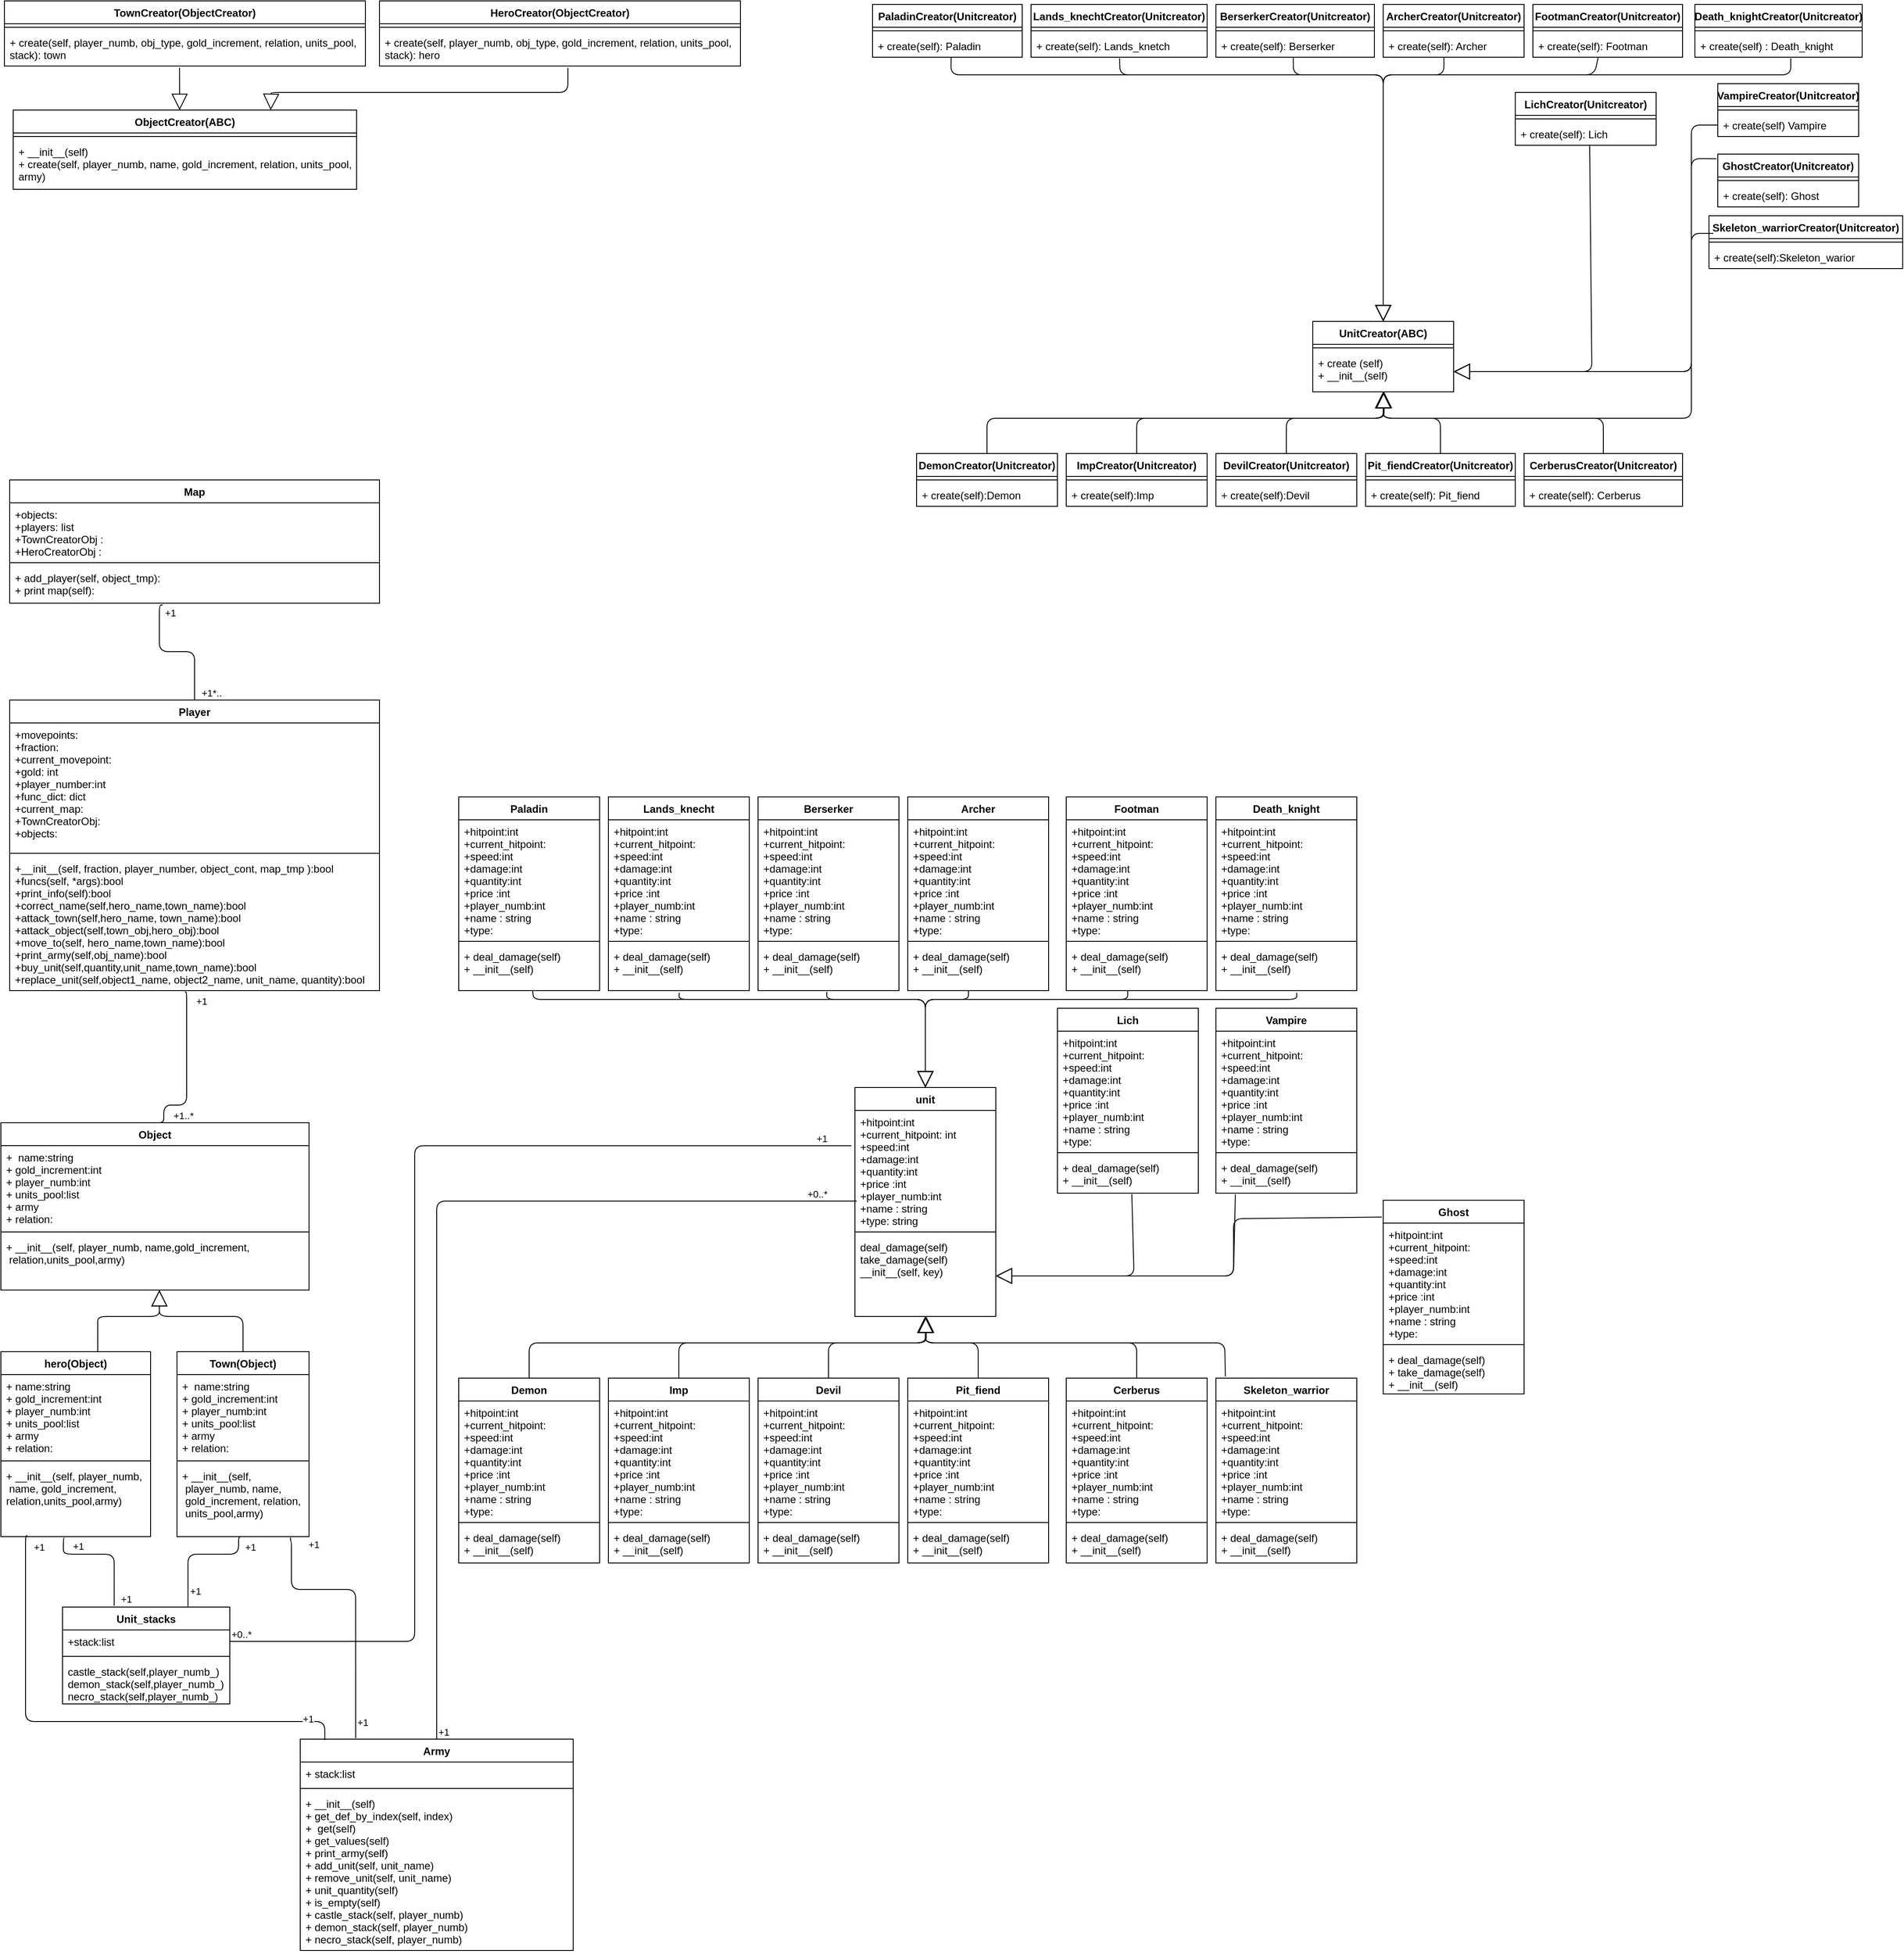 <mxfile version="14.6.6" type="device"><diagram id="LJ5_UWbGA_kndem7IrI2" name="Page-1"><mxGraphModel dx="2250" dy="2459" grid="1" gridSize="10" guides="1" tooltips="1" connect="1" arrows="1" fold="1" page="1" pageScale="1" pageWidth="827" pageHeight="1169" math="0" shadow="0"><root><mxCell id="0"/><mxCell id="1" parent="0"/><mxCell id="ci2G0LBh5V9iOb-CbPO6-1" value="Object" style="swimlane;fontStyle=1;align=center;verticalAlign=top;childLayout=stackLayout;horizontal=1;startSize=26;horizontalStack=0;resizeParent=1;resizeParentMax=0;resizeLast=0;collapsible=1;marginBottom=0;" parent="1" vertex="1"><mxGeometry y="110" width="350" height="190" as="geometry"/></mxCell><mxCell id="ci2G0LBh5V9iOb-CbPO6-2" value="+  name:string&#10;+ gold_increment:int&#10;+ player_numb:int&#10;+ units_pool:list&#10;+ army&#10;+ relation:" style="text;strokeColor=none;fillColor=none;align=left;verticalAlign=top;spacingLeft=4;spacingRight=4;overflow=hidden;rotatable=0;points=[[0,0.5],[1,0.5]];portConstraint=eastwest;" parent="ci2G0LBh5V9iOb-CbPO6-1" vertex="1"><mxGeometry y="26" width="350" height="94" as="geometry"/></mxCell><mxCell id="ci2G0LBh5V9iOb-CbPO6-3" value="" style="line;strokeWidth=1;fillColor=none;align=left;verticalAlign=middle;spacingTop=-1;spacingLeft=3;spacingRight=3;rotatable=0;labelPosition=right;points=[];portConstraint=eastwest;" parent="ci2G0LBh5V9iOb-CbPO6-1" vertex="1"><mxGeometry y="120" width="350" height="8" as="geometry"/></mxCell><mxCell id="ci2G0LBh5V9iOb-CbPO6-4" value="+ __init__(self, player_numb, name,gold_increment,&#10; relation,units_pool,army)" style="text;strokeColor=none;fillColor=none;align=left;verticalAlign=top;spacingLeft=4;spacingRight=4;overflow=hidden;rotatable=0;points=[[0,0.5],[1,0.5]];portConstraint=eastwest;" parent="ci2G0LBh5V9iOb-CbPO6-1" vertex="1"><mxGeometry y="128" width="350" height="62" as="geometry"/></mxCell><mxCell id="ci2G0LBh5V9iOb-CbPO6-8" value="" style="endArrow=block;endSize=16;endFill=0;html=1;exitX=0.647;exitY=0.048;exitDx=0;exitDy=0;exitPerimeter=0;" parent="1" edge="1" source="ci2G0LBh5V9iOb-CbPO6-14"><mxGeometry width="160" relative="1" as="geometry"><mxPoint x="110" y="380" as="sourcePoint"/><mxPoint x="180" y="300" as="targetPoint"/><Array as="points"><mxPoint x="110" y="350"/><mxPoint x="110" y="330"/><mxPoint x="180" y="330"/></Array></mxGeometry></mxCell><mxCell id="ci2G0LBh5V9iOb-CbPO6-9" value="" style="endArrow=block;endSize=16;endFill=0;html=1;exitX=0.5;exitY=0;exitDx=0;exitDy=0;" parent="1" edge="1" source="ci2G0LBh5V9iOb-CbPO6-10"><mxGeometry width="160" relative="1" as="geometry"><mxPoint x="270" y="360" as="sourcePoint"/><mxPoint x="180" y="300" as="targetPoint"/><Array as="points"><mxPoint x="275" y="330"/><mxPoint x="180" y="330"/></Array></mxGeometry></mxCell><mxCell id="ci2G0LBh5V9iOb-CbPO6-10" value="Town(Object)" style="swimlane;fontStyle=1;align=center;verticalAlign=top;childLayout=stackLayout;horizontal=1;startSize=26;horizontalStack=0;resizeParent=1;resizeParentMax=0;resizeLast=0;collapsible=1;marginBottom=0;" parent="1" vertex="1"><mxGeometry x="200" y="370" width="150" height="210" as="geometry"/></mxCell><mxCell id="ci2G0LBh5V9iOb-CbPO6-11" value="+  name:string&#10;+ gold_increment:int&#10;+ player_numb:int&#10;+ units_pool:list&#10;+ army&#10;+ relation:" style="text;strokeColor=none;fillColor=none;align=left;verticalAlign=top;spacingLeft=4;spacingRight=4;overflow=hidden;rotatable=0;points=[[0,0.5],[1,0.5]];portConstraint=eastwest;" parent="ci2G0LBh5V9iOb-CbPO6-10" vertex="1"><mxGeometry y="26" width="150" height="94" as="geometry"/></mxCell><mxCell id="ci2G0LBh5V9iOb-CbPO6-12" value="" style="line;strokeWidth=1;fillColor=none;align=left;verticalAlign=middle;spacingTop=-1;spacingLeft=3;spacingRight=3;rotatable=0;labelPosition=right;points=[];portConstraint=eastwest;" parent="ci2G0LBh5V9iOb-CbPO6-10" vertex="1"><mxGeometry y="120" width="150" height="8" as="geometry"/></mxCell><mxCell id="ci2G0LBh5V9iOb-CbPO6-13" value="+ __init__(self,&#10; player_numb, name,&#10; gold_increment, relation,&#10; units_pool,army)" style="text;strokeColor=none;fillColor=none;align=left;verticalAlign=top;spacingLeft=4;spacingRight=4;overflow=hidden;rotatable=0;points=[[0,0.5],[1,0.5]];portConstraint=eastwest;" parent="ci2G0LBh5V9iOb-CbPO6-10" vertex="1"><mxGeometry y="128" width="150" height="82" as="geometry"/></mxCell><mxCell id="ci2G0LBh5V9iOb-CbPO6-14" value="hero(Object)" style="swimlane;fontStyle=1;align=center;verticalAlign=top;childLayout=stackLayout;horizontal=1;startSize=26;horizontalStack=0;resizeParent=1;resizeParentMax=0;resizeLast=0;collapsible=1;marginBottom=0;" parent="1" vertex="1"><mxGeometry y="370" width="170" height="210" as="geometry"/></mxCell><mxCell id="ci2G0LBh5V9iOb-CbPO6-18" value="+ name:string&#10;+ gold_increment:int&#10;+ player_numb:int&#10;+ units_pool:list&#10;+ army&#10;+ relation:" style="text;strokeColor=none;fillColor=none;align=left;verticalAlign=top;spacingLeft=4;spacingRight=4;overflow=hidden;rotatable=0;points=[[0,0.5],[1,0.5]];portConstraint=eastwest;" parent="ci2G0LBh5V9iOb-CbPO6-14" vertex="1"><mxGeometry y="26" width="170" height="94" as="geometry"/></mxCell><mxCell id="ci2G0LBh5V9iOb-CbPO6-16" value="" style="line;strokeWidth=1;fillColor=none;align=left;verticalAlign=middle;spacingTop=-1;spacingLeft=3;spacingRight=3;rotatable=0;labelPosition=right;points=[];portConstraint=eastwest;" parent="ci2G0LBh5V9iOb-CbPO6-14" vertex="1"><mxGeometry y="120" width="170" height="8" as="geometry"/></mxCell><mxCell id="ci2G0LBh5V9iOb-CbPO6-17" value="+ __init__(self, player_numb,&#10; name, gold_increment, &#10;relation,units_pool,army)" style="text;strokeColor=none;fillColor=none;align=left;verticalAlign=top;spacingLeft=4;spacingRight=4;overflow=hidden;rotatable=0;points=[[0,0.5],[1,0.5]];portConstraint=eastwest;" parent="ci2G0LBh5V9iOb-CbPO6-14" vertex="1"><mxGeometry y="128" width="170" height="82" as="geometry"/></mxCell><mxCell id="ci2G0LBh5V9iOb-CbPO6-19" value="Player" style="swimlane;fontStyle=1;align=center;verticalAlign=top;childLayout=stackLayout;horizontal=1;startSize=26;horizontalStack=0;resizeParent=1;resizeParentMax=0;resizeLast=0;collapsible=1;marginBottom=0;" parent="1" vertex="1"><mxGeometry x="10" y="-370" width="420" height="330" as="geometry"/></mxCell><mxCell id="ci2G0LBh5V9iOb-CbPO6-20" value="+movepoints:&#10;+fraction:&#10;+current_movepoint:&#10;+gold: int&#10;+player_number:int&#10;+func_dict: dict&#10;+current_map:&#10;+TownCreatorObj:&#10;+objects:" style="text;strokeColor=none;fillColor=none;align=left;verticalAlign=top;spacingLeft=4;spacingRight=4;overflow=hidden;rotatable=0;points=[[0,0.5],[1,0.5]];portConstraint=eastwest;" parent="ci2G0LBh5V9iOb-CbPO6-19" vertex="1"><mxGeometry y="26" width="420" height="144" as="geometry"/></mxCell><mxCell id="ci2G0LBh5V9iOb-CbPO6-21" value="" style="line;strokeWidth=1;fillColor=none;align=left;verticalAlign=middle;spacingTop=-1;spacingLeft=3;spacingRight=3;rotatable=0;labelPosition=right;points=[];portConstraint=eastwest;" parent="ci2G0LBh5V9iOb-CbPO6-19" vertex="1"><mxGeometry y="170" width="420" height="8" as="geometry"/></mxCell><mxCell id="ci2G0LBh5V9iOb-CbPO6-22" value="+__init__(self, fraction, player_number, object_cont, map_tmp ):bool&#10;+funcs(self, *args):bool&#10;+print_info(self):bool&#10;+correct_name(self,hero_name,town_name):bool&#10;+attack_town(self,hero_name, town_name):bool&#10;+attack_object(self,town_obj,hero_obj):bool&#10;+move_to(self, hero_name,town_name):bool&#10;+print_army(self,obj_name):bool&#10;+buy_unit(self,quantity,unit_name,town_name):bool&#10;+replace_unit(self,object1_name, object2_name, unit_name, quantity):bool&#10;" style="text;strokeColor=none;fillColor=none;align=left;verticalAlign=top;spacingLeft=4;spacingRight=4;overflow=hidden;rotatable=0;points=[[0,0.5],[1,0.5]];portConstraint=eastwest;" parent="ci2G0LBh5V9iOb-CbPO6-19" vertex="1"><mxGeometry y="178" width="420" height="152" as="geometry"/></mxCell><mxCell id="ci2G0LBh5V9iOb-CbPO6-27" value="Unit_stacks" style="swimlane;fontStyle=1;align=center;verticalAlign=top;childLayout=stackLayout;horizontal=1;startSize=26;horizontalStack=0;resizeParent=1;resizeParentMax=0;resizeLast=0;collapsible=1;marginBottom=0;" parent="1" vertex="1"><mxGeometry x="70" y="660" width="190" height="110" as="geometry"/></mxCell><mxCell id="ci2G0LBh5V9iOb-CbPO6-28" value="+stack:list" style="text;strokeColor=none;fillColor=none;align=left;verticalAlign=top;spacingLeft=4;spacingRight=4;overflow=hidden;rotatable=0;points=[[0,0.5],[1,0.5]];portConstraint=eastwest;" parent="ci2G0LBh5V9iOb-CbPO6-27" vertex="1"><mxGeometry y="26" width="190" height="26" as="geometry"/></mxCell><mxCell id="ci2G0LBh5V9iOb-CbPO6-29" value="" style="line;strokeWidth=1;fillColor=none;align=left;verticalAlign=middle;spacingTop=-1;spacingLeft=3;spacingRight=3;rotatable=0;labelPosition=right;points=[];portConstraint=eastwest;" parent="ci2G0LBh5V9iOb-CbPO6-27" vertex="1"><mxGeometry y="52" width="190" height="8" as="geometry"/></mxCell><mxCell id="ci2G0LBh5V9iOb-CbPO6-30" value="castle_stack(self,player_numb_)&#10;demon_stack(self,player_numb_)&#10;necro_stack(self,player_numb_)" style="text;strokeColor=none;fillColor=none;align=left;verticalAlign=top;spacingLeft=4;spacingRight=4;overflow=hidden;rotatable=0;points=[[0,0.5],[1,0.5]];portConstraint=eastwest;" parent="ci2G0LBh5V9iOb-CbPO6-27" vertex="1"><mxGeometry y="60" width="190" height="50" as="geometry"/></mxCell><mxCell id="ci2G0LBh5V9iOb-CbPO6-31" value="unit&#10;&#10;" style="swimlane;fontStyle=1;align=center;verticalAlign=top;childLayout=stackLayout;horizontal=1;startSize=26;horizontalStack=0;resizeParent=1;resizeParentMax=0;resizeLast=0;collapsible=1;marginBottom=0;" parent="1" vertex="1"><mxGeometry x="970" y="70" width="160" height="260" as="geometry"/></mxCell><mxCell id="ci2G0LBh5V9iOb-CbPO6-32" value="+hitpoint:int&#10;+current_hitpoint: int&#10;+speed:int&#10;+damage:int&#10;+quantity:int&#10;+price :int&#10;+player_numb:int&#10;+name : string&#10;+type: string" style="text;strokeColor=none;fillColor=none;align=left;verticalAlign=top;spacingLeft=4;spacingRight=4;overflow=hidden;rotatable=0;points=[[0,0.5],[1,0.5]];portConstraint=eastwest;" parent="ci2G0LBh5V9iOb-CbPO6-31" vertex="1"><mxGeometry y="26" width="160" height="134" as="geometry"/></mxCell><mxCell id="ci2G0LBh5V9iOb-CbPO6-33" value="" style="line;strokeWidth=1;fillColor=none;align=left;verticalAlign=middle;spacingTop=-1;spacingLeft=3;spacingRight=3;rotatable=0;labelPosition=right;points=[];portConstraint=eastwest;" parent="ci2G0LBh5V9iOb-CbPO6-31" vertex="1"><mxGeometry y="160" width="160" height="8" as="geometry"/></mxCell><mxCell id="ci2G0LBh5V9iOb-CbPO6-34" value="deal_damage(self)&#10;take_damage(self)&#10;__init__(self, key)" style="text;strokeColor=none;fillColor=none;align=left;verticalAlign=top;spacingLeft=4;spacingRight=4;overflow=hidden;rotatable=0;points=[[0,0.5],[1,0.5]];portConstraint=eastwest;" parent="ci2G0LBh5V9iOb-CbPO6-31" vertex="1"><mxGeometry y="168" width="160" height="92" as="geometry"/></mxCell><mxCell id="ci2G0LBh5V9iOb-CbPO6-35" value="Devil" style="swimlane;fontStyle=1;align=center;verticalAlign=top;childLayout=stackLayout;horizontal=1;startSize=26;horizontalStack=0;resizeParent=1;resizeParentMax=0;resizeLast=0;collapsible=1;marginBottom=0;" parent="1" vertex="1"><mxGeometry x="860" y="400" width="160" height="210" as="geometry"/></mxCell><mxCell id="ci2G0LBh5V9iOb-CbPO6-36" value="+hitpoint:int&#10;+current_hitpoint:&#10;+speed:int&#10;+damage:int&#10;+quantity:int&#10;+price :int&#10;+player_numb:int&#10;+name : string&#10;+type:" style="text;strokeColor=none;fillColor=none;align=left;verticalAlign=top;spacingLeft=4;spacingRight=4;overflow=hidden;rotatable=0;points=[[0,0.5],[1,0.5]];portConstraint=eastwest;" parent="ci2G0LBh5V9iOb-CbPO6-35" vertex="1"><mxGeometry y="26" width="160" height="134" as="geometry"/></mxCell><mxCell id="ci2G0LBh5V9iOb-CbPO6-37" value="" style="line;strokeWidth=1;fillColor=none;align=left;verticalAlign=middle;spacingTop=-1;spacingLeft=3;spacingRight=3;rotatable=0;labelPosition=right;points=[];portConstraint=eastwest;" parent="ci2G0LBh5V9iOb-CbPO6-35" vertex="1"><mxGeometry y="160" width="160" height="8" as="geometry"/></mxCell><mxCell id="ci2G0LBh5V9iOb-CbPO6-38" value="+ deal_damage(self)&#10;+ __init__(self)" style="text;strokeColor=none;fillColor=none;align=left;verticalAlign=top;spacingLeft=4;spacingRight=4;overflow=hidden;rotatable=0;points=[[0,0.5],[1,0.5]];portConstraint=eastwest;" parent="ci2G0LBh5V9iOb-CbPO6-35" vertex="1"><mxGeometry y="168" width="160" height="42" as="geometry"/></mxCell><mxCell id="ci2G0LBh5V9iOb-CbPO6-39" value="Pit_fiend" style="swimlane;fontStyle=1;align=center;verticalAlign=top;childLayout=stackLayout;horizontal=1;startSize=26;horizontalStack=0;resizeParent=1;resizeParentMax=0;resizeLast=0;collapsible=1;marginBottom=0;" parent="1" vertex="1"><mxGeometry x="1030" y="400" width="160" height="210" as="geometry"/></mxCell><mxCell id="ci2G0LBh5V9iOb-CbPO6-40" value="+hitpoint:int&#10;+current_hitpoint:&#10;+speed:int&#10;+damage:int&#10;+quantity:int&#10;+price :int&#10;+player_numb:int&#10;+name : string&#10;+type:" style="text;strokeColor=none;fillColor=none;align=left;verticalAlign=top;spacingLeft=4;spacingRight=4;overflow=hidden;rotatable=0;points=[[0,0.5],[1,0.5]];portConstraint=eastwest;" parent="ci2G0LBh5V9iOb-CbPO6-39" vertex="1"><mxGeometry y="26" width="160" height="134" as="geometry"/></mxCell><mxCell id="ci2G0LBh5V9iOb-CbPO6-41" value="" style="line;strokeWidth=1;fillColor=none;align=left;verticalAlign=middle;spacingTop=-1;spacingLeft=3;spacingRight=3;rotatable=0;labelPosition=right;points=[];portConstraint=eastwest;" parent="ci2G0LBh5V9iOb-CbPO6-39" vertex="1"><mxGeometry y="160" width="160" height="8" as="geometry"/></mxCell><mxCell id="ci2G0LBh5V9iOb-CbPO6-42" value="+ deal_damage(self)&#10;+ __init__(self)" style="text;strokeColor=none;fillColor=none;align=left;verticalAlign=top;spacingLeft=4;spacingRight=4;overflow=hidden;rotatable=0;points=[[0,0.5],[1,0.5]];portConstraint=eastwest;" parent="ci2G0LBh5V9iOb-CbPO6-39" vertex="1"><mxGeometry y="168" width="160" height="42" as="geometry"/></mxCell><mxCell id="ci2G0LBh5V9iOb-CbPO6-43" value="Cerberus" style="swimlane;fontStyle=1;align=center;verticalAlign=top;childLayout=stackLayout;horizontal=1;startSize=26;horizontalStack=0;resizeParent=1;resizeParentMax=0;resizeLast=0;collapsible=1;marginBottom=0;" parent="1" vertex="1"><mxGeometry x="1210" y="400" width="160" height="210" as="geometry"/></mxCell><mxCell id="ci2G0LBh5V9iOb-CbPO6-44" value="+hitpoint:int&#10;+current_hitpoint:&#10;+speed:int&#10;+damage:int&#10;+quantity:int&#10;+price :int&#10;+player_numb:int&#10;+name : string&#10;+type:" style="text;strokeColor=none;fillColor=none;align=left;verticalAlign=top;spacingLeft=4;spacingRight=4;overflow=hidden;rotatable=0;points=[[0,0.5],[1,0.5]];portConstraint=eastwest;" parent="ci2G0LBh5V9iOb-CbPO6-43" vertex="1"><mxGeometry y="26" width="160" height="134" as="geometry"/></mxCell><mxCell id="ci2G0LBh5V9iOb-CbPO6-45" value="" style="line;strokeWidth=1;fillColor=none;align=left;verticalAlign=middle;spacingTop=-1;spacingLeft=3;spacingRight=3;rotatable=0;labelPosition=right;points=[];portConstraint=eastwest;" parent="ci2G0LBh5V9iOb-CbPO6-43" vertex="1"><mxGeometry y="160" width="160" height="8" as="geometry"/></mxCell><mxCell id="ci2G0LBh5V9iOb-CbPO6-46" value="+ deal_damage(self)&#10;+ __init__(self)" style="text;strokeColor=none;fillColor=none;align=left;verticalAlign=top;spacingLeft=4;spacingRight=4;overflow=hidden;rotatable=0;points=[[0,0.5],[1,0.5]];portConstraint=eastwest;" parent="ci2G0LBh5V9iOb-CbPO6-43" vertex="1"><mxGeometry y="168" width="160" height="42" as="geometry"/></mxCell><mxCell id="ci2G0LBh5V9iOb-CbPO6-47" value="Ghost" style="swimlane;fontStyle=1;align=center;verticalAlign=top;childLayout=stackLayout;horizontal=1;startSize=26;horizontalStack=0;resizeParent=1;resizeParentMax=0;resizeLast=0;collapsible=1;marginBottom=0;" parent="1" vertex="1"><mxGeometry x="1570" y="198" width="160" height="220" as="geometry"/></mxCell><mxCell id="ci2G0LBh5V9iOb-CbPO6-48" value="+hitpoint:int&#10;+current_hitpoint:&#10;+speed:int&#10;+damage:int&#10;+quantity:int&#10;+price :int&#10;+player_numb:int&#10;+name : string&#10;+type:" style="text;strokeColor=none;fillColor=none;align=left;verticalAlign=top;spacingLeft=4;spacingRight=4;overflow=hidden;rotatable=0;points=[[0,0.5],[1,0.5]];portConstraint=eastwest;" parent="ci2G0LBh5V9iOb-CbPO6-47" vertex="1"><mxGeometry y="26" width="160" height="134" as="geometry"/></mxCell><mxCell id="ci2G0LBh5V9iOb-CbPO6-49" value="" style="line;strokeWidth=1;fillColor=none;align=left;verticalAlign=middle;spacingTop=-1;spacingLeft=3;spacingRight=3;rotatable=0;labelPosition=right;points=[];portConstraint=eastwest;" parent="ci2G0LBh5V9iOb-CbPO6-47" vertex="1"><mxGeometry y="160" width="160" height="8" as="geometry"/></mxCell><mxCell id="ci2G0LBh5V9iOb-CbPO6-50" value="+ deal_damage(self)&#10;+ take_damage(self)&#10;+ __init__(self)" style="text;strokeColor=none;fillColor=none;align=left;verticalAlign=top;spacingLeft=4;spacingRight=4;overflow=hidden;rotatable=0;points=[[0,0.5],[1,0.5]];portConstraint=eastwest;" parent="ci2G0LBh5V9iOb-CbPO6-47" vertex="1"><mxGeometry y="168" width="160" height="52" as="geometry"/></mxCell><mxCell id="ci2G0LBh5V9iOb-CbPO6-51" value="Vampire" style="swimlane;fontStyle=1;align=center;verticalAlign=top;childLayout=stackLayout;horizontal=1;startSize=26;horizontalStack=0;resizeParent=1;resizeParentMax=0;resizeLast=0;collapsible=1;marginBottom=0;" parent="1" vertex="1"><mxGeometry x="1380" y="-20" width="160" height="210" as="geometry"/></mxCell><mxCell id="ci2G0LBh5V9iOb-CbPO6-52" value="+hitpoint:int&#10;+current_hitpoint:&#10;+speed:int&#10;+damage:int&#10;+quantity:int&#10;+price :int&#10;+player_numb:int&#10;+name : string&#10;+type:" style="text;strokeColor=none;fillColor=none;align=left;verticalAlign=top;spacingLeft=4;spacingRight=4;overflow=hidden;rotatable=0;points=[[0,0.5],[1,0.5]];portConstraint=eastwest;" parent="ci2G0LBh5V9iOb-CbPO6-51" vertex="1"><mxGeometry y="26" width="160" height="134" as="geometry"/></mxCell><mxCell id="ci2G0LBh5V9iOb-CbPO6-53" value="" style="line;strokeWidth=1;fillColor=none;align=left;verticalAlign=middle;spacingTop=-1;spacingLeft=3;spacingRight=3;rotatable=0;labelPosition=right;points=[];portConstraint=eastwest;" parent="ci2G0LBh5V9iOb-CbPO6-51" vertex="1"><mxGeometry y="160" width="160" height="8" as="geometry"/></mxCell><mxCell id="ci2G0LBh5V9iOb-CbPO6-54" value="+ deal_damage(self)&#10;+ __init__(self)" style="text;strokeColor=none;fillColor=none;align=left;verticalAlign=top;spacingLeft=4;spacingRight=4;overflow=hidden;rotatable=0;points=[[0,0.5],[1,0.5]];portConstraint=eastwest;" parent="ci2G0LBh5V9iOb-CbPO6-51" vertex="1"><mxGeometry y="168" width="160" height="42" as="geometry"/></mxCell><mxCell id="ci2G0LBh5V9iOb-CbPO6-55" value="Death_knight" style="swimlane;fontStyle=1;align=center;verticalAlign=top;childLayout=stackLayout;horizontal=1;startSize=26;horizontalStack=0;resizeParent=1;resizeParentMax=0;resizeLast=0;collapsible=1;marginBottom=0;" parent="1" vertex="1"><mxGeometry x="1380" y="-260" width="160" height="220" as="geometry"/></mxCell><mxCell id="ci2G0LBh5V9iOb-CbPO6-56" value="+hitpoint:int&#10;+current_hitpoint:&#10;+speed:int&#10;+damage:int&#10;+quantity:int&#10;+price :int&#10;+player_numb:int&#10;+name : string&#10;+type:" style="text;strokeColor=none;fillColor=none;align=left;verticalAlign=top;spacingLeft=4;spacingRight=4;overflow=hidden;rotatable=0;points=[[0,0.5],[1,0.5]];portConstraint=eastwest;" parent="ci2G0LBh5V9iOb-CbPO6-55" vertex="1"><mxGeometry y="26" width="160" height="134" as="geometry"/></mxCell><mxCell id="ci2G0LBh5V9iOb-CbPO6-57" value="" style="line;strokeWidth=1;fillColor=none;align=left;verticalAlign=middle;spacingTop=-1;spacingLeft=3;spacingRight=3;rotatable=0;labelPosition=right;points=[];portConstraint=eastwest;" parent="ci2G0LBh5V9iOb-CbPO6-55" vertex="1"><mxGeometry y="160" width="160" height="8" as="geometry"/></mxCell><mxCell id="ci2G0LBh5V9iOb-CbPO6-58" value="+ deal_damage(self)&#10;+ __init__(self)" style="text;strokeColor=none;fillColor=none;align=left;verticalAlign=top;spacingLeft=4;spacingRight=4;overflow=hidden;rotatable=0;points=[[0,0.5],[1,0.5]];portConstraint=eastwest;" parent="ci2G0LBh5V9iOb-CbPO6-55" vertex="1"><mxGeometry y="168" width="160" height="52" as="geometry"/></mxCell><mxCell id="ci2G0LBh5V9iOb-CbPO6-59" value="Archer" style="swimlane;fontStyle=1;align=center;verticalAlign=top;childLayout=stackLayout;horizontal=1;startSize=26;horizontalStack=0;resizeParent=1;resizeParentMax=0;resizeLast=0;collapsible=1;marginBottom=0;" parent="1" vertex="1"><mxGeometry x="1030" y="-260" width="160" height="220" as="geometry"/></mxCell><mxCell id="ci2G0LBh5V9iOb-CbPO6-60" value="+hitpoint:int&#10;+current_hitpoint:&#10;+speed:int&#10;+damage:int&#10;+quantity:int&#10;+price :int&#10;+player_numb:int&#10;+name : string&#10;+type:" style="text;strokeColor=none;fillColor=none;align=left;verticalAlign=top;spacingLeft=4;spacingRight=4;overflow=hidden;rotatable=0;points=[[0,0.5],[1,0.5]];portConstraint=eastwest;" parent="ci2G0LBh5V9iOb-CbPO6-59" vertex="1"><mxGeometry y="26" width="160" height="134" as="geometry"/></mxCell><mxCell id="ci2G0LBh5V9iOb-CbPO6-61" value="" style="line;strokeWidth=1;fillColor=none;align=left;verticalAlign=middle;spacingTop=-1;spacingLeft=3;spacingRight=3;rotatable=0;labelPosition=right;points=[];portConstraint=eastwest;" parent="ci2G0LBh5V9iOb-CbPO6-59" vertex="1"><mxGeometry y="160" width="160" height="8" as="geometry"/></mxCell><mxCell id="ci2G0LBh5V9iOb-CbPO6-62" value="+ deal_damage(self)&#10;+ __init__(self)" style="text;strokeColor=none;fillColor=none;align=left;verticalAlign=top;spacingLeft=4;spacingRight=4;overflow=hidden;rotatable=0;points=[[0,0.5],[1,0.5]];portConstraint=eastwest;" parent="ci2G0LBh5V9iOb-CbPO6-59" vertex="1"><mxGeometry y="168" width="160" height="52" as="geometry"/></mxCell><mxCell id="ci2G0LBh5V9iOb-CbPO6-63" value="Imp" style="swimlane;fontStyle=1;align=center;verticalAlign=top;childLayout=stackLayout;horizontal=1;startSize=26;horizontalStack=0;resizeParent=1;resizeParentMax=0;resizeLast=0;collapsible=1;marginBottom=0;" parent="1" vertex="1"><mxGeometry x="690" y="400" width="160" height="210" as="geometry"/></mxCell><mxCell id="ci2G0LBh5V9iOb-CbPO6-64" value="+hitpoint:int&#10;+current_hitpoint:&#10;+speed:int&#10;+damage:int&#10;+quantity:int&#10;+price :int&#10;+player_numb:int&#10;+name : string&#10;+type:" style="text;strokeColor=none;fillColor=none;align=left;verticalAlign=top;spacingLeft=4;spacingRight=4;overflow=hidden;rotatable=0;points=[[0,0.5],[1,0.5]];portConstraint=eastwest;" parent="ci2G0LBh5V9iOb-CbPO6-63" vertex="1"><mxGeometry y="26" width="160" height="134" as="geometry"/></mxCell><mxCell id="ci2G0LBh5V9iOb-CbPO6-65" value="" style="line;strokeWidth=1;fillColor=none;align=left;verticalAlign=middle;spacingTop=-1;spacingLeft=3;spacingRight=3;rotatable=0;labelPosition=right;points=[];portConstraint=eastwest;" parent="ci2G0LBh5V9iOb-CbPO6-63" vertex="1"><mxGeometry y="160" width="160" height="8" as="geometry"/></mxCell><mxCell id="ci2G0LBh5V9iOb-CbPO6-66" value="+ deal_damage(self)&#10;+ __init__(self)" style="text;strokeColor=none;fillColor=none;align=left;verticalAlign=top;spacingLeft=4;spacingRight=4;overflow=hidden;rotatable=0;points=[[0,0.5],[1,0.5]];portConstraint=eastwest;" parent="ci2G0LBh5V9iOb-CbPO6-63" vertex="1"><mxGeometry y="168" width="160" height="42" as="geometry"/></mxCell><mxCell id="ci2G0LBh5V9iOb-CbPO6-67" value="Berserker" style="swimlane;fontStyle=1;align=center;verticalAlign=top;childLayout=stackLayout;horizontal=1;startSize=26;horizontalStack=0;resizeParent=1;resizeParentMax=0;resizeLast=0;collapsible=1;marginBottom=0;" parent="1" vertex="1"><mxGeometry x="860" y="-260" width="160" height="220" as="geometry"/></mxCell><mxCell id="ci2G0LBh5V9iOb-CbPO6-68" value="+hitpoint:int&#10;+current_hitpoint:&#10;+speed:int&#10;+damage:int&#10;+quantity:int&#10;+price :int&#10;+player_numb:int&#10;+name : string&#10;+type:" style="text;strokeColor=none;fillColor=none;align=left;verticalAlign=top;spacingLeft=4;spacingRight=4;overflow=hidden;rotatable=0;points=[[0,0.5],[1,0.5]];portConstraint=eastwest;" parent="ci2G0LBh5V9iOb-CbPO6-67" vertex="1"><mxGeometry y="26" width="160" height="134" as="geometry"/></mxCell><mxCell id="ci2G0LBh5V9iOb-CbPO6-69" value="" style="line;strokeWidth=1;fillColor=none;align=left;verticalAlign=middle;spacingTop=-1;spacingLeft=3;spacingRight=3;rotatable=0;labelPosition=right;points=[];portConstraint=eastwest;" parent="ci2G0LBh5V9iOb-CbPO6-67" vertex="1"><mxGeometry y="160" width="160" height="8" as="geometry"/></mxCell><mxCell id="ci2G0LBh5V9iOb-CbPO6-70" value="+ deal_damage(self)&#10;+ __init__(self)" style="text;strokeColor=none;fillColor=none;align=left;verticalAlign=top;spacingLeft=4;spacingRight=4;overflow=hidden;rotatable=0;points=[[0,0.5],[1,0.5]];portConstraint=eastwest;" parent="ci2G0LBh5V9iOb-CbPO6-67" vertex="1"><mxGeometry y="168" width="160" height="52" as="geometry"/></mxCell><mxCell id="ci2G0LBh5V9iOb-CbPO6-71" value="Lands_knecht" style="swimlane;fontStyle=1;align=center;verticalAlign=top;childLayout=stackLayout;horizontal=1;startSize=26;horizontalStack=0;resizeParent=1;resizeParentMax=0;resizeLast=0;collapsible=1;marginBottom=0;" parent="1" vertex="1"><mxGeometry x="690" y="-260" width="160" height="220" as="geometry"/></mxCell><mxCell id="ci2G0LBh5V9iOb-CbPO6-72" value="+hitpoint:int&#10;+current_hitpoint:&#10;+speed:int&#10;+damage:int&#10;+quantity:int&#10;+price :int&#10;+player_numb:int&#10;+name : string&#10;+type:" style="text;strokeColor=none;fillColor=none;align=left;verticalAlign=top;spacingLeft=4;spacingRight=4;overflow=hidden;rotatable=0;points=[[0,0.5],[1,0.5]];portConstraint=eastwest;" parent="ci2G0LBh5V9iOb-CbPO6-71" vertex="1"><mxGeometry y="26" width="160" height="134" as="geometry"/></mxCell><mxCell id="ci2G0LBh5V9iOb-CbPO6-73" value="" style="line;strokeWidth=1;fillColor=none;align=left;verticalAlign=middle;spacingTop=-1;spacingLeft=3;spacingRight=3;rotatable=0;labelPosition=right;points=[];portConstraint=eastwest;" parent="ci2G0LBh5V9iOb-CbPO6-71" vertex="1"><mxGeometry y="160" width="160" height="8" as="geometry"/></mxCell><mxCell id="ci2G0LBh5V9iOb-CbPO6-74" value="+ deal_damage(self)&#10;+ __init__(self)" style="text;strokeColor=none;fillColor=none;align=left;verticalAlign=top;spacingLeft=4;spacingRight=4;overflow=hidden;rotatable=0;points=[[0,0.5],[1,0.5]];portConstraint=eastwest;" parent="ci2G0LBh5V9iOb-CbPO6-71" vertex="1"><mxGeometry y="168" width="160" height="52" as="geometry"/></mxCell><mxCell id="ci2G0LBh5V9iOb-CbPO6-75" value="Skeleton_warrior" style="swimlane;fontStyle=1;align=center;verticalAlign=top;childLayout=stackLayout;horizontal=1;startSize=26;horizontalStack=0;resizeParent=1;resizeParentMax=0;resizeLast=0;collapsible=1;marginBottom=0;" parent="1" vertex="1"><mxGeometry x="1380" y="400" width="160" height="210" as="geometry"/></mxCell><mxCell id="ci2G0LBh5V9iOb-CbPO6-76" value="+hitpoint:int&#10;+current_hitpoint:&#10;+speed:int&#10;+damage:int&#10;+quantity:int&#10;+price :int&#10;+player_numb:int&#10;+name : string&#10;+type:" style="text;strokeColor=none;fillColor=none;align=left;verticalAlign=top;spacingLeft=4;spacingRight=4;overflow=hidden;rotatable=0;points=[[0,0.5],[1,0.5]];portConstraint=eastwest;" parent="ci2G0LBh5V9iOb-CbPO6-75" vertex="1"><mxGeometry y="26" width="160" height="134" as="geometry"/></mxCell><mxCell id="ci2G0LBh5V9iOb-CbPO6-77" value="" style="line;strokeWidth=1;fillColor=none;align=left;verticalAlign=middle;spacingTop=-1;spacingLeft=3;spacingRight=3;rotatable=0;labelPosition=right;points=[];portConstraint=eastwest;" parent="ci2G0LBh5V9iOb-CbPO6-75" vertex="1"><mxGeometry y="160" width="160" height="8" as="geometry"/></mxCell><mxCell id="ci2G0LBh5V9iOb-CbPO6-78" value="+ deal_damage(self)&#10;+ __init__(self)" style="text;strokeColor=none;fillColor=none;align=left;verticalAlign=top;spacingLeft=4;spacingRight=4;overflow=hidden;rotatable=0;points=[[0,0.5],[1,0.5]];portConstraint=eastwest;" parent="ci2G0LBh5V9iOb-CbPO6-75" vertex="1"><mxGeometry y="168" width="160" height="42" as="geometry"/></mxCell><mxCell id="ci2G0LBh5V9iOb-CbPO6-79" value="Footman" style="swimlane;fontStyle=1;align=center;verticalAlign=top;childLayout=stackLayout;horizontal=1;startSize=26;horizontalStack=0;resizeParent=1;resizeParentMax=0;resizeLast=0;collapsible=1;marginBottom=0;" parent="1" vertex="1"><mxGeometry x="1210" y="-260" width="160" height="220" as="geometry"/></mxCell><mxCell id="ci2G0LBh5V9iOb-CbPO6-80" value="+hitpoint:int&#10;+current_hitpoint:&#10;+speed:int&#10;+damage:int&#10;+quantity:int&#10;+price :int&#10;+player_numb:int&#10;+name : string&#10;+type:" style="text;strokeColor=none;fillColor=none;align=left;verticalAlign=top;spacingLeft=4;spacingRight=4;overflow=hidden;rotatable=0;points=[[0,0.5],[1,0.5]];portConstraint=eastwest;" parent="ci2G0LBh5V9iOb-CbPO6-79" vertex="1"><mxGeometry y="26" width="160" height="134" as="geometry"/></mxCell><mxCell id="ci2G0LBh5V9iOb-CbPO6-81" value="" style="line;strokeWidth=1;fillColor=none;align=left;verticalAlign=middle;spacingTop=-1;spacingLeft=3;spacingRight=3;rotatable=0;labelPosition=right;points=[];portConstraint=eastwest;" parent="ci2G0LBh5V9iOb-CbPO6-79" vertex="1"><mxGeometry y="160" width="160" height="8" as="geometry"/></mxCell><mxCell id="ci2G0LBh5V9iOb-CbPO6-82" value="+ deal_damage(self)&#10;+ __init__(self)" style="text;strokeColor=none;fillColor=none;align=left;verticalAlign=top;spacingLeft=4;spacingRight=4;overflow=hidden;rotatable=0;points=[[0,0.5],[1,0.5]];portConstraint=eastwest;" parent="ci2G0LBh5V9iOb-CbPO6-79" vertex="1"><mxGeometry y="168" width="160" height="52" as="geometry"/></mxCell><mxCell id="ci2G0LBh5V9iOb-CbPO6-83" value="Lich" style="swimlane;fontStyle=1;align=center;verticalAlign=top;childLayout=stackLayout;horizontal=1;startSize=26;horizontalStack=0;resizeParent=1;resizeParentMax=0;resizeLast=0;collapsible=1;marginBottom=0;" parent="1" vertex="1"><mxGeometry x="1200" y="-20" width="160" height="210" as="geometry"/></mxCell><mxCell id="ci2G0LBh5V9iOb-CbPO6-84" value="+hitpoint:int&#10;+current_hitpoint:&#10;+speed:int&#10;+damage:int&#10;+quantity:int&#10;+price :int&#10;+player_numb:int&#10;+name : string&#10;+type:" style="text;strokeColor=none;fillColor=none;align=left;verticalAlign=top;spacingLeft=4;spacingRight=4;overflow=hidden;rotatable=0;points=[[0,0.5],[1,0.5]];portConstraint=eastwest;" parent="ci2G0LBh5V9iOb-CbPO6-83" vertex="1"><mxGeometry y="26" width="160" height="134" as="geometry"/></mxCell><mxCell id="ci2G0LBh5V9iOb-CbPO6-85" value="" style="line;strokeWidth=1;fillColor=none;align=left;verticalAlign=middle;spacingTop=-1;spacingLeft=3;spacingRight=3;rotatable=0;labelPosition=right;points=[];portConstraint=eastwest;" parent="ci2G0LBh5V9iOb-CbPO6-83" vertex="1"><mxGeometry y="160" width="160" height="8" as="geometry"/></mxCell><mxCell id="ci2G0LBh5V9iOb-CbPO6-86" value="+ deal_damage(self)&#10;+ __init__(self)" style="text;strokeColor=none;fillColor=none;align=left;verticalAlign=top;spacingLeft=4;spacingRight=4;overflow=hidden;rotatable=0;points=[[0,0.5],[1,0.5]];portConstraint=eastwest;" parent="ci2G0LBh5V9iOb-CbPO6-83" vertex="1"><mxGeometry y="168" width="160" height="42" as="geometry"/></mxCell><mxCell id="ci2G0LBh5V9iOb-CbPO6-87" value="Demon" style="swimlane;fontStyle=1;align=center;verticalAlign=top;childLayout=stackLayout;horizontal=1;startSize=26;horizontalStack=0;resizeParent=1;resizeParentMax=0;resizeLast=0;collapsible=1;marginBottom=0;" parent="1" vertex="1"><mxGeometry x="520" y="400" width="160" height="210" as="geometry"/></mxCell><mxCell id="ci2G0LBh5V9iOb-CbPO6-88" value="+hitpoint:int&#10;+current_hitpoint:&#10;+speed:int&#10;+damage:int&#10;+quantity:int&#10;+price :int&#10;+player_numb:int&#10;+name : string&#10;+type:" style="text;strokeColor=none;fillColor=none;align=left;verticalAlign=top;spacingLeft=4;spacingRight=4;overflow=hidden;rotatable=0;points=[[0,0.5],[1,0.5]];portConstraint=eastwest;" parent="ci2G0LBh5V9iOb-CbPO6-87" vertex="1"><mxGeometry y="26" width="160" height="134" as="geometry"/></mxCell><mxCell id="ci2G0LBh5V9iOb-CbPO6-89" value="" style="line;strokeWidth=1;fillColor=none;align=left;verticalAlign=middle;spacingTop=-1;spacingLeft=3;spacingRight=3;rotatable=0;labelPosition=right;points=[];portConstraint=eastwest;" parent="ci2G0LBh5V9iOb-CbPO6-87" vertex="1"><mxGeometry y="160" width="160" height="8" as="geometry"/></mxCell><mxCell id="ci2G0LBh5V9iOb-CbPO6-90" value="+ deal_damage(self)&#10;+ __init__(self)" style="text;strokeColor=none;fillColor=none;align=left;verticalAlign=top;spacingLeft=4;spacingRight=4;overflow=hidden;rotatable=0;points=[[0,0.5],[1,0.5]];portConstraint=eastwest;" parent="ci2G0LBh5V9iOb-CbPO6-87" vertex="1"><mxGeometry y="168" width="160" height="42" as="geometry"/></mxCell><mxCell id="ci2G0LBh5V9iOb-CbPO6-91" value="Paladin" style="swimlane;fontStyle=1;align=center;verticalAlign=top;childLayout=stackLayout;horizontal=1;startSize=26;horizontalStack=0;resizeParent=1;resizeParentMax=0;resizeLast=0;collapsible=1;marginBottom=0;" parent="1" vertex="1"><mxGeometry x="520" y="-260" width="160" height="220" as="geometry"/></mxCell><mxCell id="ci2G0LBh5V9iOb-CbPO6-92" value="+hitpoint:int&#10;+current_hitpoint:&#10;+speed:int&#10;+damage:int&#10;+quantity:int&#10;+price :int&#10;+player_numb:int&#10;+name : string&#10;+type:" style="text;strokeColor=none;fillColor=none;align=left;verticalAlign=top;spacingLeft=4;spacingRight=4;overflow=hidden;rotatable=0;points=[[0,0.5],[1,0.5]];portConstraint=eastwest;" parent="ci2G0LBh5V9iOb-CbPO6-91" vertex="1"><mxGeometry y="26" width="160" height="134" as="geometry"/></mxCell><mxCell id="ci2G0LBh5V9iOb-CbPO6-93" value="" style="line;strokeWidth=1;fillColor=none;align=left;verticalAlign=middle;spacingTop=-1;spacingLeft=3;spacingRight=3;rotatable=0;labelPosition=right;points=[];portConstraint=eastwest;" parent="ci2G0LBh5V9iOb-CbPO6-91" vertex="1"><mxGeometry y="160" width="160" height="8" as="geometry"/></mxCell><mxCell id="ci2G0LBh5V9iOb-CbPO6-94" value="+ deal_damage(self)&#10;+ __init__(self)" style="text;strokeColor=none;fillColor=none;align=left;verticalAlign=top;spacingLeft=4;spacingRight=4;overflow=hidden;rotatable=0;points=[[0,0.5],[1,0.5]];portConstraint=eastwest;" parent="ci2G0LBh5V9iOb-CbPO6-91" vertex="1"><mxGeometry y="168" width="160" height="52" as="geometry"/></mxCell><mxCell id="ci2G0LBh5V9iOb-CbPO6-98" value="" style="endArrow=block;endSize=16;endFill=0;html=1;exitX=0.5;exitY=0;exitDx=0;exitDy=0;" parent="1" source="ci2G0LBh5V9iOb-CbPO6-35" edge="1"><mxGeometry x="-0.556" y="122" width="160" relative="1" as="geometry"><mxPoint x="900" y="210" as="sourcePoint"/><mxPoint x="1050" y="330" as="targetPoint"/><Array as="points"><mxPoint x="940" y="360"/><mxPoint x="1050" y="360"/></Array><mxPoint x="-100" y="52" as="offset"/></mxGeometry></mxCell><mxCell id="ci2G0LBh5V9iOb-CbPO6-102" value="" style="endArrow=block;endSize=16;endFill=0;html=1;exitX=0.5;exitY=0;exitDx=0;exitDy=0;" parent="1" source="ci2G0LBh5V9iOb-CbPO6-63" edge="1"><mxGeometry x="0.086" y="20" width="160" relative="1" as="geometry"><mxPoint x="760" y="230" as="sourcePoint"/><mxPoint x="1050" y="330" as="targetPoint"/><Array as="points"><mxPoint x="770" y="360"/><mxPoint x="1050" y="360"/></Array><mxPoint x="1" as="offset"/></mxGeometry></mxCell><mxCell id="ci2G0LBh5V9iOb-CbPO6-103" value="" style="endArrow=block;endSize=16;endFill=0;html=1;exitX=0.5;exitY=0;exitDx=0;exitDy=0;" parent="1" source="ci2G0LBh5V9iOb-CbPO6-39" edge="1"><mxGeometry width="160" relative="1" as="geometry"><mxPoint x="1180" y="280" as="sourcePoint"/><mxPoint x="1050" y="330" as="targetPoint"/><Array as="points"><mxPoint x="1110" y="360"/><mxPoint x="1090" y="360"/><mxPoint x="1050" y="360"/></Array></mxGeometry></mxCell><mxCell id="ci2G0LBh5V9iOb-CbPO6-104" value="" style="endArrow=block;endSize=16;endFill=0;html=1;exitX=0.5;exitY=0;exitDx=0;exitDy=0;entryX=0.506;entryY=1;entryDx=0;entryDy=0;entryPerimeter=0;" parent="1" source="ci2G0LBh5V9iOb-CbPO6-87" target="ci2G0LBh5V9iOb-CbPO6-34" edge="1"><mxGeometry width="160" relative="1" as="geometry"><mxPoint x="680" y="280" as="sourcePoint"/><mxPoint x="840" y="280" as="targetPoint"/><Array as="points"><mxPoint x="600" y="360"/><mxPoint x="1051" y="360"/></Array></mxGeometry></mxCell><mxCell id="ci2G0LBh5V9iOb-CbPO6-108" value="" style="endArrow=block;endSize=16;endFill=0;html=1;exitX=0.436;exitY=1.004;exitDx=0;exitDy=0;exitPerimeter=0;entryX=0.5;entryY=0;entryDx=0;entryDy=0;" parent="1" source="ci2G0LBh5V9iOb-CbPO6-82" target="ci2G0LBh5V9iOb-CbPO6-31" edge="1"><mxGeometry x="0.028" y="30" width="160" relative="1" as="geometry"><mxPoint x="900" y="210" as="sourcePoint"/><mxPoint x="1060" y="210" as="targetPoint"/><Array as="points"><mxPoint x="1280" y="-30"/><mxPoint x="1050" y="-30"/></Array><mxPoint as="offset"/></mxGeometry></mxCell><mxCell id="ci2G0LBh5V9iOb-CbPO6-109" value="" style="endArrow=block;endSize=16;endFill=0;html=1;exitX=0.525;exitY=1.01;exitDx=0;exitDy=0;exitPerimeter=0;entryX=0.5;entryY=0;entryDx=0;entryDy=0;" parent="1" source="ci2G0LBh5V9iOb-CbPO6-94" target="ci2G0LBh5V9iOb-CbPO6-31" edge="1"><mxGeometry x="-0.105" y="-100" width="160" relative="1" as="geometry"><mxPoint x="900" y="210" as="sourcePoint"/><mxPoint x="1060" y="210" as="targetPoint"/><Array as="points"><mxPoint x="605" y="-30"/><mxPoint x="1050" y="-30"/></Array><mxPoint as="offset"/></mxGeometry></mxCell><mxCell id="ci2G0LBh5V9iOb-CbPO6-110" value="" style="endArrow=block;endSize=16;endFill=0;html=1;exitX=0.503;exitY=1.049;exitDx=0;exitDy=0;exitPerimeter=0;entryX=0.5;entryY=0;entryDx=0;entryDy=0;" parent="1" source="ci2G0LBh5V9iOb-CbPO6-74" target="ci2G0LBh5V9iOb-CbPO6-31" edge="1"><mxGeometry x="-0.357" y="-100" width="160" relative="1" as="geometry"><mxPoint x="900" y="210" as="sourcePoint"/><mxPoint x="1060" y="210" as="targetPoint"/><Array as="points"><mxPoint x="770" y="-30"/><mxPoint x="1050" y="-30"/></Array><mxPoint as="offset"/></mxGeometry></mxCell><mxCell id="ci2G0LBh5V9iOb-CbPO6-111" value="" style="endArrow=block;endSize=16;endFill=0;html=1;exitX=0.488;exitY=1.027;exitDx=0;exitDy=0;exitPerimeter=0;entryX=0.5;entryY=0;entryDx=0;entryDy=0;" parent="1" source="ci2G0LBh5V9iOb-CbPO6-70" target="ci2G0LBh5V9iOb-CbPO6-31" edge="1"><mxGeometry x="-0.837" y="-177" width="160" relative="1" as="geometry"><mxPoint x="900" y="210" as="sourcePoint"/><mxPoint x="1060" y="210" as="targetPoint"/><Array as="points"><mxPoint x="938" y="-30"/><mxPoint x="1050" y="-30"/></Array><mxPoint x="-108" y="-37" as="offset"/></mxGeometry></mxCell><mxCell id="ci2G0LBh5V9iOb-CbPO6-112" value="" style="endArrow=block;endSize=16;endFill=0;html=1;exitX=0.431;exitY=1.004;exitDx=0;exitDy=0;exitPerimeter=0;entryX=0.5;entryY=0;entryDx=0;entryDy=0;" parent="1" source="ci2G0LBh5V9iOb-CbPO6-62" target="ci2G0LBh5V9iOb-CbPO6-31" edge="1"><mxGeometry width="160" relative="1" as="geometry"><mxPoint x="900" y="210" as="sourcePoint"/><mxPoint x="1060" y="210" as="targetPoint"/><Array as="points"><mxPoint x="1099" y="-30"/><mxPoint x="1050" y="-30"/></Array></mxGeometry></mxCell><mxCell id="ci2G0LBh5V9iOb-CbPO6-113" value="" style="endArrow=block;endSize=16;endFill=0;html=1;exitX=0.528;exitY=1.027;exitDx=0;exitDy=0;exitPerimeter=0;entryX=1;entryY=0.5;entryDx=0;entryDy=0;" parent="1" source="ci2G0LBh5V9iOb-CbPO6-86" target="ci2G0LBh5V9iOb-CbPO6-34" edge="1"><mxGeometry x="0.2" y="36" width="160" relative="1" as="geometry"><mxPoint x="900" y="210" as="sourcePoint"/><mxPoint x="1130" y="280" as="targetPoint"/><Array as="points"><mxPoint x="1287" y="284"/></Array><mxPoint as="offset"/></mxGeometry></mxCell><mxCell id="ci2G0LBh5V9iOb-CbPO6-114" value="" style="endArrow=block;endSize=16;endFill=0;html=1;exitX=0.138;exitY=1.032;exitDx=0;exitDy=0;exitPerimeter=0;entryX=1;entryY=0.5;entryDx=0;entryDy=0;" parent="1" source="ci2G0LBh5V9iOb-CbPO6-54" target="ci2G0LBh5V9iOb-CbPO6-34" edge="1"><mxGeometry x="0.062" y="26" width="160" relative="1" as="geometry"><mxPoint x="900" y="210" as="sourcePoint"/><mxPoint x="1060" y="210" as="targetPoint"/><Array as="points"><mxPoint x="1400" y="284"/></Array><mxPoint as="offset"/></mxGeometry></mxCell><mxCell id="ci2G0LBh5V9iOb-CbPO6-115" value="" style="endArrow=block;endSize=16;endFill=0;html=1;exitX=-0.01;exitY=0.087;exitDx=0;exitDy=0;exitPerimeter=0;entryX=1;entryY=0.5;entryDx=0;entryDy=0;" parent="1" source="ci2G0LBh5V9iOb-CbPO6-47" target="ci2G0LBh5V9iOb-CbPO6-34" edge="1"><mxGeometry x="0.038" y="36" width="160" relative="1" as="geometry"><mxPoint x="900" y="210" as="sourcePoint"/><mxPoint x="1060" y="210" as="targetPoint"/><Array as="points"><mxPoint x="1400" y="219"/><mxPoint x="1400" y="284"/></Array><mxPoint as="offset"/></mxGeometry></mxCell><mxCell id="ci2G0LBh5V9iOb-CbPO6-116" value="" style="endArrow=block;endSize=16;endFill=0;html=1;exitX=0.067;exitY=-0.009;exitDx=0;exitDy=0;exitPerimeter=0;" parent="1" source="ci2G0LBh5V9iOb-CbPO6-75" edge="1"><mxGeometry x="-0.323" y="-40" width="160" relative="1" as="geometry"><mxPoint x="900" y="210" as="sourcePoint"/><mxPoint x="1050" y="330" as="targetPoint"/><Array as="points"><mxPoint x="1390" y="360"/><mxPoint x="1050" y="360"/></Array><mxPoint as="offset"/></mxGeometry></mxCell><mxCell id="ci2G0LBh5V9iOb-CbPO6-117" value="" style="endArrow=block;endSize=16;endFill=0;html=1;exitX=0.5;exitY=0;exitDx=0;exitDy=0;" parent="1" source="ci2G0LBh5V9iOb-CbPO6-43" edge="1"><mxGeometry width="160" relative="1" as="geometry"><mxPoint x="900" y="210" as="sourcePoint"/><mxPoint x="1050" y="330" as="targetPoint"/><Array as="points"><mxPoint x="1290" y="360"/><mxPoint x="1050" y="360"/></Array></mxGeometry></mxCell><mxCell id="ci2G0LBh5V9iOb-CbPO6-118" value="" style="endArrow=block;endSize=16;endFill=0;html=1;exitX=0.573;exitY=1.049;exitDx=0;exitDy=0;exitPerimeter=0;entryX=0.5;entryY=0;entryDx=0;entryDy=0;" parent="1" source="ci2G0LBh5V9iOb-CbPO6-58" target="ci2G0LBh5V9iOb-CbPO6-31" edge="1"><mxGeometry x="0.333" y="60" width="160" relative="1" as="geometry"><mxPoint x="900" y="210" as="sourcePoint"/><mxPoint x="1060" y="210" as="targetPoint"/><Array as="points"><mxPoint x="1472" y="-30"/><mxPoint x="1050" y="-30"/></Array><mxPoint as="offset"/></mxGeometry></mxCell><mxCell id="ci2G0LBh5V9iOb-CbPO6-137" value="" style="endArrow=none;html=1;edgeStyle=orthogonalEdgeStyle;entryX=0.5;entryY=0;entryDx=0;entryDy=0;exitX=0.474;exitY=1.01;exitDx=0;exitDy=0;exitPerimeter=0;" parent="1" source="ci2G0LBh5V9iOb-CbPO6-22" target="ci2G0LBh5V9iOb-CbPO6-1" edge="1"><mxGeometry relative="1" as="geometry"><mxPoint x="185" y="1" as="sourcePoint"/><mxPoint x="380" y="-220" as="targetPoint"/><Array as="points"><mxPoint x="211" y="-38"/><mxPoint x="211" y="90"/><mxPoint x="185" y="90"/></Array></mxGeometry></mxCell><mxCell id="ci2G0LBh5V9iOb-CbPO6-138" value="+1" style="edgeLabel;resizable=0;html=1;align=left;verticalAlign=bottom;" parent="ci2G0LBh5V9iOb-CbPO6-137" connectable="0" vertex="1"><mxGeometry x="-1" relative="1" as="geometry"><mxPoint x="11" y="19" as="offset"/></mxGeometry></mxCell><mxCell id="ci2G0LBh5V9iOb-CbPO6-139" value="+1..*" style="edgeLabel;resizable=0;html=1;align=right;verticalAlign=bottom;" parent="ci2G0LBh5V9iOb-CbPO6-137" connectable="0" vertex="1"><mxGeometry x="1" relative="1" as="geometry"><mxPoint x="45" as="offset"/></mxGeometry></mxCell><mxCell id="ci2G0LBh5V9iOb-CbPO6-140" value="" style="endArrow=none;html=1;edgeStyle=orthogonalEdgeStyle;exitX=0.424;exitY=1.019;exitDx=0;exitDy=0;exitPerimeter=0;entryX=0.309;entryY=-0.012;entryDx=0;entryDy=0;entryPerimeter=0;" parent="1" source="ci2G0LBh5V9iOb-CbPO6-17" target="ci2G0LBh5V9iOb-CbPO6-27" edge="1"><mxGeometry relative="1" as="geometry"><mxPoint x="30" y="690" as="sourcePoint"/><mxPoint x="190" y="690" as="targetPoint"/><Array as="points"><mxPoint x="71" y="581"/><mxPoint x="71" y="600"/><mxPoint x="129" y="600"/></Array></mxGeometry></mxCell><mxCell id="ci2G0LBh5V9iOb-CbPO6-141" value="+1" style="edgeLabel;resizable=0;html=1;align=left;verticalAlign=bottom;" parent="ci2G0LBh5V9iOb-CbPO6-140" connectable="0" vertex="1"><mxGeometry x="-1" relative="1" as="geometry"><mxPoint x="8" y="18" as="offset"/></mxGeometry></mxCell><mxCell id="ci2G0LBh5V9iOb-CbPO6-142" value="+1" style="edgeLabel;resizable=0;html=1;align=right;verticalAlign=bottom;" parent="ci2G0LBh5V9iOb-CbPO6-140" connectable="0" vertex="1"><mxGeometry x="1" relative="1" as="geometry"><mxPoint x="21" y="1" as="offset"/></mxGeometry></mxCell><mxCell id="ci2G0LBh5V9iOb-CbPO6-143" value="" style="endArrow=none;html=1;edgeStyle=orthogonalEdgeStyle;exitX=0.75;exitY=0;exitDx=0;exitDy=0;entryX=0.5;entryY=1;entryDx=0;entryDy=0;entryPerimeter=0;" parent="1" source="ci2G0LBh5V9iOb-CbPO6-27" target="ci2G0LBh5V9iOb-CbPO6-13" edge="1"><mxGeometry relative="1" as="geometry"><mxPoint x="170" y="490" as="sourcePoint"/><mxPoint x="330" y="490" as="targetPoint"/><Array as="points"><mxPoint x="213" y="600"/><mxPoint x="270" y="600"/></Array></mxGeometry></mxCell><mxCell id="ci2G0LBh5V9iOb-CbPO6-144" value="+1" style="edgeLabel;resizable=0;html=1;align=left;verticalAlign=bottom;" parent="ci2G0LBh5V9iOb-CbPO6-143" connectable="0" vertex="1"><mxGeometry x="-1" relative="1" as="geometry"><mxPoint y="-10" as="offset"/></mxGeometry></mxCell><mxCell id="ci2G0LBh5V9iOb-CbPO6-145" value="+1" style="edgeLabel;resizable=0;html=1;align=right;verticalAlign=bottom;" parent="ci2G0LBh5V9iOb-CbPO6-143" connectable="0" vertex="1"><mxGeometry x="1" relative="1" as="geometry"><mxPoint x="15" y="20" as="offset"/></mxGeometry></mxCell><mxCell id="Ol0xwo-_YBcDHosY9lXM-6" value="" style="endArrow=none;html=1;edgeStyle=orthogonalEdgeStyle;exitX=1;exitY=0.5;exitDx=0;exitDy=0;entryX=-0.025;entryY=0.299;entryDx=0;entryDy=0;entryPerimeter=0;" parent="1" source="ci2G0LBh5V9iOb-CbPO6-28" target="ci2G0LBh5V9iOb-CbPO6-32" edge="1"><mxGeometry relative="1" as="geometry"><mxPoint x="330" y="450" as="sourcePoint"/><mxPoint x="490" y="450" as="targetPoint"/><Array as="points"><mxPoint x="470" y="699"/><mxPoint x="470" y="136"/></Array></mxGeometry></mxCell><mxCell id="Ol0xwo-_YBcDHosY9lXM-7" value="+0..*" style="edgeLabel;resizable=0;html=1;align=left;verticalAlign=bottom;" parent="Ol0xwo-_YBcDHosY9lXM-6" connectable="0" vertex="1"><mxGeometry x="-1" relative="1" as="geometry"/></mxCell><mxCell id="Ol0xwo-_YBcDHosY9lXM-8" value="+1" style="edgeLabel;resizable=0;html=1;align=right;verticalAlign=bottom;" parent="Ol0xwo-_YBcDHosY9lXM-6" connectable="0" vertex="1"><mxGeometry x="1" relative="1" as="geometry"><mxPoint x="-26.1" as="offset"/></mxGeometry></mxCell><mxCell id="v2RU19ebC-LNx4L5cFbP-1" value="Map" style="swimlane;fontStyle=1;align=center;verticalAlign=top;childLayout=stackLayout;horizontal=1;startSize=26;horizontalStack=0;resizeParent=1;resizeParentMax=0;resizeLast=0;collapsible=1;marginBottom=0;" vertex="1" parent="1"><mxGeometry x="10" y="-620" width="420" height="140" as="geometry"/></mxCell><mxCell id="v2RU19ebC-LNx4L5cFbP-2" value="+objects:&#10;+players: list&#10;+TownCreatorObj :&#10;+HeroCreatorObj :" style="text;strokeColor=none;fillColor=none;align=left;verticalAlign=top;spacingLeft=4;spacingRight=4;overflow=hidden;rotatable=0;points=[[0,0.5],[1,0.5]];portConstraint=eastwest;" vertex="1" parent="v2RU19ebC-LNx4L5cFbP-1"><mxGeometry y="26" width="420" height="64" as="geometry"/></mxCell><mxCell id="v2RU19ebC-LNx4L5cFbP-3" value="" style="line;strokeWidth=1;fillColor=none;align=left;verticalAlign=middle;spacingTop=-1;spacingLeft=3;spacingRight=3;rotatable=0;labelPosition=right;points=[];portConstraint=eastwest;" vertex="1" parent="v2RU19ebC-LNx4L5cFbP-1"><mxGeometry y="90" width="420" height="8" as="geometry"/></mxCell><mxCell id="v2RU19ebC-LNx4L5cFbP-4" value="+ add_player(self, object_tmp): &#10;+ print map(self):&#10;&#10;" style="text;strokeColor=none;fillColor=none;align=left;verticalAlign=top;spacingLeft=4;spacingRight=4;overflow=hidden;rotatable=0;points=[[0,0.5],[1,0.5]];portConstraint=eastwest;" vertex="1" parent="v2RU19ebC-LNx4L5cFbP-1"><mxGeometry y="98" width="420" height="42" as="geometry"/></mxCell><mxCell id="v2RU19ebC-LNx4L5cFbP-12" value="" style="endArrow=none;html=1;edgeStyle=orthogonalEdgeStyle;exitX=0.5;exitY=0;exitDx=0;exitDy=0;entryX=0.414;entryY=1.024;entryDx=0;entryDy=0;entryPerimeter=0;" edge="1" parent="1" source="ci2G0LBh5V9iOb-CbPO6-19" target="v2RU19ebC-LNx4L5cFbP-4"><mxGeometry relative="1" as="geometry"><mxPoint x="310" y="-320" as="sourcePoint"/><mxPoint x="470" y="-320" as="targetPoint"/><Array as="points"><mxPoint x="220" y="-425"/><mxPoint x="180" y="-425"/><mxPoint x="180" y="-478"/></Array></mxGeometry></mxCell><mxCell id="v2RU19ebC-LNx4L5cFbP-13" value="&amp;nbsp; +1*.." style="edgeLabel;resizable=0;html=1;align=left;verticalAlign=bottom;" connectable="0" vertex="1" parent="v2RU19ebC-LNx4L5cFbP-12"><mxGeometry x="-1" relative="1" as="geometry"/></mxCell><mxCell id="v2RU19ebC-LNx4L5cFbP-14" value="+1" style="edgeLabel;resizable=0;html=1;align=right;verticalAlign=bottom;" connectable="0" vertex="1" parent="v2RU19ebC-LNx4L5cFbP-12"><mxGeometry x="1" relative="1" as="geometry"><mxPoint x="16" y="19" as="offset"/></mxGeometry></mxCell><mxCell id="v2RU19ebC-LNx4L5cFbP-15" value="Army" style="swimlane;fontStyle=1;align=center;verticalAlign=top;childLayout=stackLayout;horizontal=1;startSize=26;horizontalStack=0;resizeParent=1;resizeParentMax=0;resizeLast=0;collapsible=1;marginBottom=0;" vertex="1" parent="1"><mxGeometry x="340" y="810" width="310" height="240" as="geometry"/></mxCell><mxCell id="v2RU19ebC-LNx4L5cFbP-16" value="+ stack:list" style="text;strokeColor=none;fillColor=none;align=left;verticalAlign=top;spacingLeft=4;spacingRight=4;overflow=hidden;rotatable=0;points=[[0,0.5],[1,0.5]];portConstraint=eastwest;" vertex="1" parent="v2RU19ebC-LNx4L5cFbP-15"><mxGeometry y="26" width="310" height="26" as="geometry"/></mxCell><mxCell id="v2RU19ebC-LNx4L5cFbP-17" value="" style="line;strokeWidth=1;fillColor=none;align=left;verticalAlign=middle;spacingTop=-1;spacingLeft=3;spacingRight=3;rotatable=0;labelPosition=right;points=[];portConstraint=eastwest;" vertex="1" parent="v2RU19ebC-LNx4L5cFbP-15"><mxGeometry y="52" width="310" height="8" as="geometry"/></mxCell><mxCell id="v2RU19ebC-LNx4L5cFbP-18" value="+ __init__(self)&#10;+ get_def_by_index(self, index)&#10;+  get(self)&#10;+ get_values(self)&#10;+ print_army(self)&#10;+ add_unit(self, unit_name)&#10;+ remove_unit(self, unit_name)&#10;+ unit_quantity(self)&#10;+ is_empty(self)&#10;+ castle_stack(self, player_numb)&#10;+ demon_stack(self, player_numb)&#10;+ necro_stack(self, player_numb)" style="text;strokeColor=none;fillColor=none;align=left;verticalAlign=top;spacingLeft=4;spacingRight=4;overflow=hidden;rotatable=0;points=[[0,0.5],[1,0.5]];portConstraint=eastwest;" vertex="1" parent="v2RU19ebC-LNx4L5cFbP-15"><mxGeometry y="60" width="310" height="180" as="geometry"/></mxCell><mxCell id="v2RU19ebC-LNx4L5cFbP-19" value="" style="endArrow=none;html=1;edgeStyle=orthogonalEdgeStyle;entryX=0.86;entryY=1.012;entryDx=0;entryDy=0;entryPerimeter=0;exitX=0.203;exitY=-0.004;exitDx=0;exitDy=0;exitPerimeter=0;" edge="1" parent="1" source="v2RU19ebC-LNx4L5cFbP-15" target="ci2G0LBh5V9iOb-CbPO6-13"><mxGeometry relative="1" as="geometry"><mxPoint x="380" y="812" as="sourcePoint"/><mxPoint x="347" y="620" as="targetPoint"/><Array as="points"><mxPoint x="403" y="640"/><mxPoint x="330" y="640"/><mxPoint x="330" y="585"/><mxPoint x="329" y="585"/></Array></mxGeometry></mxCell><mxCell id="v2RU19ebC-LNx4L5cFbP-20" value="+1&lt;br&gt;" style="edgeLabel;resizable=0;html=1;align=left;verticalAlign=bottom;" connectable="0" vertex="1" parent="v2RU19ebC-LNx4L5cFbP-19"><mxGeometry x="-1" relative="1" as="geometry"><mxPoint y="-10" as="offset"/></mxGeometry></mxCell><mxCell id="v2RU19ebC-LNx4L5cFbP-21" value="+1" style="edgeLabel;resizable=0;html=1;align=right;verticalAlign=bottom;" connectable="0" vertex="1" parent="v2RU19ebC-LNx4L5cFbP-19"><mxGeometry x="1" relative="1" as="geometry"><mxPoint x="33" y="17" as="offset"/></mxGeometry></mxCell><mxCell id="v2RU19ebC-LNx4L5cFbP-22" value="" style="endArrow=none;html=1;edgeStyle=orthogonalEdgeStyle;entryX=0.013;entryY=0.769;entryDx=0;entryDy=0;entryPerimeter=0;exitX=0.5;exitY=0;exitDx=0;exitDy=0;" edge="1" parent="1" source="v2RU19ebC-LNx4L5cFbP-15" target="ci2G0LBh5V9iOb-CbPO6-32"><mxGeometry relative="1" as="geometry"><mxPoint x="560" y="310" as="sourcePoint"/><mxPoint x="720" y="310" as="targetPoint"/></mxGeometry></mxCell><mxCell id="v2RU19ebC-LNx4L5cFbP-23" value="+1" style="edgeLabel;resizable=0;html=1;align=left;verticalAlign=bottom;" connectable="0" vertex="1" parent="v2RU19ebC-LNx4L5cFbP-22"><mxGeometry x="-1" relative="1" as="geometry"/></mxCell><mxCell id="v2RU19ebC-LNx4L5cFbP-24" value="+0..*" style="edgeLabel;resizable=0;html=1;align=right;verticalAlign=bottom;" connectable="0" vertex="1" parent="v2RU19ebC-LNx4L5cFbP-22"><mxGeometry x="1" relative="1" as="geometry"><mxPoint x="-32" as="offset"/></mxGeometry></mxCell><mxCell id="v2RU19ebC-LNx4L5cFbP-25" value="" style="endArrow=none;html=1;edgeStyle=orthogonalEdgeStyle;exitX=0.09;exitY=0.004;exitDx=0;exitDy=0;exitPerimeter=0;entryX=0.176;entryY=0.988;entryDx=0;entryDy=0;entryPerimeter=0;" edge="1" parent="1" source="v2RU19ebC-LNx4L5cFbP-15" target="ci2G0LBh5V9iOb-CbPO6-17"><mxGeometry relative="1" as="geometry"><mxPoint x="500" y="580" as="sourcePoint"/><mxPoint x="660" y="580" as="targetPoint"/><Array as="points"><mxPoint x="368" y="790"/><mxPoint x="28" y="790"/><mxPoint x="28" y="579"/></Array></mxGeometry></mxCell><mxCell id="v2RU19ebC-LNx4L5cFbP-26" value="+1" style="edgeLabel;resizable=0;html=1;align=left;verticalAlign=bottom;" connectable="0" vertex="1" parent="v2RU19ebC-LNx4L5cFbP-25"><mxGeometry x="-1" relative="1" as="geometry"><mxPoint x="-27" y="-15" as="offset"/></mxGeometry></mxCell><mxCell id="v2RU19ebC-LNx4L5cFbP-27" value="+1" style="edgeLabel;resizable=0;html=1;align=right;verticalAlign=bottom;" connectable="0" vertex="1" parent="v2RU19ebC-LNx4L5cFbP-25"><mxGeometry x="1" relative="1" as="geometry"><mxPoint x="20" y="21" as="offset"/></mxGeometry></mxCell><mxCell id="v2RU19ebC-LNx4L5cFbP-28" value="ObjectCreator(ABC)" style="swimlane;fontStyle=1;align=center;verticalAlign=top;childLayout=stackLayout;horizontal=1;startSize=26;horizontalStack=0;resizeParent=1;resizeParentMax=0;resizeLast=0;collapsible=1;marginBottom=0;" vertex="1" parent="1"><mxGeometry x="14" y="-1040" width="390" height="90" as="geometry"/></mxCell><mxCell id="v2RU19ebC-LNx4L5cFbP-30" value="" style="line;strokeWidth=1;fillColor=none;align=left;verticalAlign=middle;spacingTop=-1;spacingLeft=3;spacingRight=3;rotatable=0;labelPosition=right;points=[];portConstraint=eastwest;" vertex="1" parent="v2RU19ebC-LNx4L5cFbP-28"><mxGeometry y="26" width="390" height="8" as="geometry"/></mxCell><mxCell id="v2RU19ebC-LNx4L5cFbP-31" value="+ __init__(self)&#10;+ create(self, player_numb, name, gold_increment, relation, units_pool,&#10;           army)" style="text;strokeColor=none;fillColor=none;align=left;verticalAlign=top;spacingLeft=4;spacingRight=4;overflow=hidden;rotatable=0;points=[[0,0.5],[1,0.5]];portConstraint=eastwest;" vertex="1" parent="v2RU19ebC-LNx4L5cFbP-28"><mxGeometry y="34" width="390" height="56" as="geometry"/></mxCell><mxCell id="v2RU19ebC-LNx4L5cFbP-32" value="TownCreator(ObjectCreator)" style="swimlane;fontStyle=1;align=center;verticalAlign=top;childLayout=stackLayout;horizontal=1;startSize=26;horizontalStack=0;resizeParent=1;resizeParentMax=0;resizeLast=0;collapsible=1;marginBottom=0;" vertex="1" parent="1"><mxGeometry x="4" y="-1164" width="410" height="74" as="geometry"/></mxCell><mxCell id="v2RU19ebC-LNx4L5cFbP-34" value="" style="line;strokeWidth=1;fillColor=none;align=left;verticalAlign=middle;spacingTop=-1;spacingLeft=3;spacingRight=3;rotatable=0;labelPosition=right;points=[];portConstraint=eastwest;" vertex="1" parent="v2RU19ebC-LNx4L5cFbP-32"><mxGeometry y="26" width="410" height="8" as="geometry"/></mxCell><mxCell id="v2RU19ebC-LNx4L5cFbP-35" value="+ create(self, player_numb, obj_type, gold_increment, relation, units_pool,&#10;           stack): town" style="text;strokeColor=none;fillColor=none;align=left;verticalAlign=top;spacingLeft=4;spacingRight=4;overflow=hidden;rotatable=0;points=[[0,0.5],[1,0.5]];portConstraint=eastwest;" vertex="1" parent="v2RU19ebC-LNx4L5cFbP-32"><mxGeometry y="34" width="410" height="40" as="geometry"/></mxCell><mxCell id="v2RU19ebC-LNx4L5cFbP-40" value="HeroCreator(ObjectCreator)" style="swimlane;fontStyle=1;align=center;verticalAlign=top;childLayout=stackLayout;horizontal=1;startSize=26;horizontalStack=0;resizeParent=1;resizeParentMax=0;resizeLast=0;collapsible=1;marginBottom=0;" vertex="1" parent="1"><mxGeometry x="430" y="-1164" width="410" height="74" as="geometry"/></mxCell><mxCell id="v2RU19ebC-LNx4L5cFbP-42" value="" style="line;strokeWidth=1;fillColor=none;align=left;verticalAlign=middle;spacingTop=-1;spacingLeft=3;spacingRight=3;rotatable=0;labelPosition=right;points=[];portConstraint=eastwest;" vertex="1" parent="v2RU19ebC-LNx4L5cFbP-40"><mxGeometry y="26" width="410" height="8" as="geometry"/></mxCell><mxCell id="v2RU19ebC-LNx4L5cFbP-43" value="+ create(self, player_numb, obj_type, gold_increment, relation, units_pool,&#10;           stack): hero" style="text;strokeColor=none;fillColor=none;align=left;verticalAlign=top;spacingLeft=4;spacingRight=4;overflow=hidden;rotatable=0;points=[[0,0.5],[1,0.5]];portConstraint=eastwest;" vertex="1" parent="v2RU19ebC-LNx4L5cFbP-40"><mxGeometry y="34" width="410" height="40" as="geometry"/></mxCell><mxCell id="v2RU19ebC-LNx4L5cFbP-45" value="" style="endArrow=block;endSize=16;endFill=0;html=1;exitX=0.485;exitY=1.05;exitDx=0;exitDy=0;exitPerimeter=0;" edge="1" parent="1" source="v2RU19ebC-LNx4L5cFbP-35"><mxGeometry x="0.331" y="45" width="160" relative="1" as="geometry"><mxPoint x="540" y="-750" as="sourcePoint"/><mxPoint x="203" y="-1040" as="targetPoint"/><Array as="points"><mxPoint x="203" y="-1060"/></Array><mxPoint as="offset"/></mxGeometry></mxCell><mxCell id="v2RU19ebC-LNx4L5cFbP-46" value="" style="endArrow=block;endSize=16;endFill=0;html=1;exitX=0.522;exitY=1.05;exitDx=0;exitDy=0;exitPerimeter=0;entryX=0.75;entryY=0;entryDx=0;entryDy=0;" edge="1" parent="1" source="v2RU19ebC-LNx4L5cFbP-43" target="v2RU19ebC-LNx4L5cFbP-28"><mxGeometry x="-0.807" y="47" width="160" relative="1" as="geometry"><mxPoint x="540" y="-750" as="sourcePoint"/><mxPoint x="200" y="-1040" as="targetPoint"/><Array as="points"><mxPoint x="644" y="-1060"/><mxPoint x="307" y="-1060"/></Array><mxPoint as="offset"/></mxGeometry></mxCell><mxCell id="v2RU19ebC-LNx4L5cFbP-48" value="UnitCreator(ABC)" style="swimlane;fontStyle=1;align=center;verticalAlign=top;childLayout=stackLayout;horizontal=1;startSize=26;horizontalStack=0;resizeParent=1;resizeParentMax=0;resizeLast=0;collapsible=1;marginBottom=0;" vertex="1" parent="1"><mxGeometry x="1490" y="-800" width="160" height="80" as="geometry"/></mxCell><mxCell id="v2RU19ebC-LNx4L5cFbP-50" value="" style="line;strokeWidth=1;fillColor=none;align=left;verticalAlign=middle;spacingTop=-1;spacingLeft=3;spacingRight=3;rotatable=0;labelPosition=right;points=[];portConstraint=eastwest;" vertex="1" parent="v2RU19ebC-LNx4L5cFbP-48"><mxGeometry y="26" width="160" height="8" as="geometry"/></mxCell><mxCell id="v2RU19ebC-LNx4L5cFbP-51" value="+ create (self)&#10;+ __init__(self)" style="text;strokeColor=none;fillColor=none;align=left;verticalAlign=top;spacingLeft=4;spacingRight=4;overflow=hidden;rotatable=0;points=[[0,0.5],[1,0.5]];portConstraint=eastwest;" vertex="1" parent="v2RU19ebC-LNx4L5cFbP-48"><mxGeometry y="34" width="160" height="46" as="geometry"/></mxCell><mxCell id="v2RU19ebC-LNx4L5cFbP-52" value="DevilCreator(Unitcreator)" style="swimlane;fontStyle=1;align=center;verticalAlign=top;childLayout=stackLayout;horizontal=1;startSize=26;horizontalStack=0;resizeParent=1;resizeParentMax=0;resizeLast=0;collapsible=1;marginBottom=0;" vertex="1" parent="1"><mxGeometry x="1380" y="-650" width="160" height="60" as="geometry"/></mxCell><mxCell id="v2RU19ebC-LNx4L5cFbP-54" value="" style="line;strokeWidth=1;fillColor=none;align=left;verticalAlign=middle;spacingTop=-1;spacingLeft=3;spacingRight=3;rotatable=0;labelPosition=right;points=[];portConstraint=eastwest;" vertex="1" parent="v2RU19ebC-LNx4L5cFbP-52"><mxGeometry y="26" width="160" height="8" as="geometry"/></mxCell><mxCell id="v2RU19ebC-LNx4L5cFbP-55" value="+ create(self):Devil" style="text;strokeColor=none;fillColor=none;align=left;verticalAlign=top;spacingLeft=4;spacingRight=4;overflow=hidden;rotatable=0;points=[[0,0.5],[1,0.5]];portConstraint=eastwest;" vertex="1" parent="v2RU19ebC-LNx4L5cFbP-52"><mxGeometry y="34" width="160" height="26" as="geometry"/></mxCell><mxCell id="v2RU19ebC-LNx4L5cFbP-56" value="Pit_fiendCreator(Unitcreator)" style="swimlane;fontStyle=1;align=center;verticalAlign=top;childLayout=stackLayout;horizontal=1;startSize=26;horizontalStack=0;resizeParent=1;resizeParentMax=0;resizeLast=0;collapsible=1;marginBottom=0;" vertex="1" parent="1"><mxGeometry x="1550" y="-650" width="170" height="60" as="geometry"/></mxCell><mxCell id="v2RU19ebC-LNx4L5cFbP-58" value="" style="line;strokeWidth=1;fillColor=none;align=left;verticalAlign=middle;spacingTop=-1;spacingLeft=3;spacingRight=3;rotatable=0;labelPosition=right;points=[];portConstraint=eastwest;" vertex="1" parent="v2RU19ebC-LNx4L5cFbP-56"><mxGeometry y="26" width="170" height="8" as="geometry"/></mxCell><mxCell id="v2RU19ebC-LNx4L5cFbP-59" value="+ create(self): Pit_fiend" style="text;strokeColor=none;fillColor=none;align=left;verticalAlign=top;spacingLeft=4;spacingRight=4;overflow=hidden;rotatable=0;points=[[0,0.5],[1,0.5]];portConstraint=eastwest;" vertex="1" parent="v2RU19ebC-LNx4L5cFbP-56"><mxGeometry y="34" width="170" height="26" as="geometry"/></mxCell><mxCell id="v2RU19ebC-LNx4L5cFbP-60" value="CerberusCreator(Unitcreator)" style="swimlane;fontStyle=1;align=center;verticalAlign=top;childLayout=stackLayout;horizontal=1;startSize=26;horizontalStack=0;resizeParent=1;resizeParentMax=0;resizeLast=0;collapsible=1;marginBottom=0;" vertex="1" parent="1"><mxGeometry x="1730" y="-650" width="180" height="60" as="geometry"/></mxCell><mxCell id="v2RU19ebC-LNx4L5cFbP-62" value="" style="line;strokeWidth=1;fillColor=none;align=left;verticalAlign=middle;spacingTop=-1;spacingLeft=3;spacingRight=3;rotatable=0;labelPosition=right;points=[];portConstraint=eastwest;" vertex="1" parent="v2RU19ebC-LNx4L5cFbP-60"><mxGeometry y="26" width="180" height="8" as="geometry"/></mxCell><mxCell id="v2RU19ebC-LNx4L5cFbP-63" value="+ create(self): Cerberus" style="text;strokeColor=none;fillColor=none;align=left;verticalAlign=top;spacingLeft=4;spacingRight=4;overflow=hidden;rotatable=0;points=[[0,0.5],[1,0.5]];portConstraint=eastwest;" vertex="1" parent="v2RU19ebC-LNx4L5cFbP-60"><mxGeometry y="34" width="180" height="26" as="geometry"/></mxCell><mxCell id="v2RU19ebC-LNx4L5cFbP-64" value="GhostCreator(Unitcreator)" style="swimlane;fontStyle=1;align=center;verticalAlign=top;childLayout=stackLayout;horizontal=1;startSize=26;horizontalStack=0;resizeParent=1;resizeParentMax=0;resizeLast=0;collapsible=1;marginBottom=0;" vertex="1" parent="1"><mxGeometry x="1950" y="-990" width="160" height="60" as="geometry"/></mxCell><mxCell id="v2RU19ebC-LNx4L5cFbP-66" value="" style="line;strokeWidth=1;fillColor=none;align=left;verticalAlign=middle;spacingTop=-1;spacingLeft=3;spacingRight=3;rotatable=0;labelPosition=right;points=[];portConstraint=eastwest;" vertex="1" parent="v2RU19ebC-LNx4L5cFbP-64"><mxGeometry y="26" width="160" height="8" as="geometry"/></mxCell><mxCell id="v2RU19ebC-LNx4L5cFbP-67" value="+ create(self): Ghost" style="text;strokeColor=none;fillColor=none;align=left;verticalAlign=top;spacingLeft=4;spacingRight=4;overflow=hidden;rotatable=0;points=[[0,0.5],[1,0.5]];portConstraint=eastwest;" vertex="1" parent="v2RU19ebC-LNx4L5cFbP-64"><mxGeometry y="34" width="160" height="26" as="geometry"/></mxCell><mxCell id="v2RU19ebC-LNx4L5cFbP-68" value="VampireCreator(Unitcreator)" style="swimlane;fontStyle=1;align=center;verticalAlign=top;childLayout=stackLayout;horizontal=1;startSize=26;horizontalStack=0;resizeParent=1;resizeParentMax=0;resizeLast=0;collapsible=1;marginBottom=0;" vertex="1" parent="1"><mxGeometry x="1950" y="-1070" width="160" height="60" as="geometry"/></mxCell><mxCell id="v2RU19ebC-LNx4L5cFbP-70" value="" style="line;strokeWidth=1;fillColor=none;align=left;verticalAlign=middle;spacingTop=-1;spacingLeft=3;spacingRight=3;rotatable=0;labelPosition=right;points=[];portConstraint=eastwest;" vertex="1" parent="v2RU19ebC-LNx4L5cFbP-68"><mxGeometry y="26" width="160" height="8" as="geometry"/></mxCell><mxCell id="v2RU19ebC-LNx4L5cFbP-71" value="+ create(self) Vampire" style="text;strokeColor=none;fillColor=none;align=left;verticalAlign=top;spacingLeft=4;spacingRight=4;overflow=hidden;rotatable=0;points=[[0,0.5],[1,0.5]];portConstraint=eastwest;" vertex="1" parent="v2RU19ebC-LNx4L5cFbP-68"><mxGeometry y="34" width="160" height="26" as="geometry"/></mxCell><mxCell id="v2RU19ebC-LNx4L5cFbP-72" value="Death_knightCreator(Unitcreator)" style="swimlane;fontStyle=1;align=center;verticalAlign=top;childLayout=stackLayout;horizontal=1;startSize=26;horizontalStack=0;resizeParent=1;resizeParentMax=0;resizeLast=0;collapsible=1;marginBottom=0;" vertex="1" parent="1"><mxGeometry x="1924" y="-1160" width="190" height="60" as="geometry"/></mxCell><mxCell id="v2RU19ebC-LNx4L5cFbP-74" value="" style="line;strokeWidth=1;fillColor=none;align=left;verticalAlign=middle;spacingTop=-1;spacingLeft=3;spacingRight=3;rotatable=0;labelPosition=right;points=[];portConstraint=eastwest;" vertex="1" parent="v2RU19ebC-LNx4L5cFbP-72"><mxGeometry y="26" width="190" height="8" as="geometry"/></mxCell><mxCell id="v2RU19ebC-LNx4L5cFbP-75" value="+ create(self) : Death_knight" style="text;strokeColor=none;fillColor=none;align=left;verticalAlign=top;spacingLeft=4;spacingRight=4;overflow=hidden;rotatable=0;points=[[0,0.5],[1,0.5]];portConstraint=eastwest;" vertex="1" parent="v2RU19ebC-LNx4L5cFbP-72"><mxGeometry y="34" width="190" height="26" as="geometry"/></mxCell><mxCell id="v2RU19ebC-LNx4L5cFbP-76" value="ArcherCreator(Unitcreator)" style="swimlane;fontStyle=1;align=center;verticalAlign=top;childLayout=stackLayout;horizontal=1;startSize=26;horizontalStack=0;resizeParent=1;resizeParentMax=0;resizeLast=0;collapsible=1;marginBottom=0;" vertex="1" parent="1"><mxGeometry x="1570" y="-1160" width="160" height="60" as="geometry"/></mxCell><mxCell id="v2RU19ebC-LNx4L5cFbP-78" value="" style="line;strokeWidth=1;fillColor=none;align=left;verticalAlign=middle;spacingTop=-1;spacingLeft=3;spacingRight=3;rotatable=0;labelPosition=right;points=[];portConstraint=eastwest;" vertex="1" parent="v2RU19ebC-LNx4L5cFbP-76"><mxGeometry y="26" width="160" height="8" as="geometry"/></mxCell><mxCell id="v2RU19ebC-LNx4L5cFbP-79" value="+ create(self): Archer" style="text;strokeColor=none;fillColor=none;align=left;verticalAlign=top;spacingLeft=4;spacingRight=4;overflow=hidden;rotatable=0;points=[[0,0.5],[1,0.5]];portConstraint=eastwest;" vertex="1" parent="v2RU19ebC-LNx4L5cFbP-76"><mxGeometry y="34" width="160" height="26" as="geometry"/></mxCell><mxCell id="v2RU19ebC-LNx4L5cFbP-80" value="ImpCreator(Unitcreator)" style="swimlane;fontStyle=1;align=center;verticalAlign=top;childLayout=stackLayout;horizontal=1;startSize=26;horizontalStack=0;resizeParent=1;resizeParentMax=0;resizeLast=0;collapsible=1;marginBottom=0;" vertex="1" parent="1"><mxGeometry x="1210" y="-650" width="160" height="60" as="geometry"/></mxCell><mxCell id="v2RU19ebC-LNx4L5cFbP-82" value="" style="line;strokeWidth=1;fillColor=none;align=left;verticalAlign=middle;spacingTop=-1;spacingLeft=3;spacingRight=3;rotatable=0;labelPosition=right;points=[];portConstraint=eastwest;" vertex="1" parent="v2RU19ebC-LNx4L5cFbP-80"><mxGeometry y="26" width="160" height="8" as="geometry"/></mxCell><mxCell id="v2RU19ebC-LNx4L5cFbP-83" value="+ create(self):Imp" style="text;strokeColor=none;fillColor=none;align=left;verticalAlign=top;spacingLeft=4;spacingRight=4;overflow=hidden;rotatable=0;points=[[0,0.5],[1,0.5]];portConstraint=eastwest;" vertex="1" parent="v2RU19ebC-LNx4L5cFbP-80"><mxGeometry y="34" width="160" height="26" as="geometry"/></mxCell><mxCell id="v2RU19ebC-LNx4L5cFbP-84" value="BerserkerCreator(Unitcreator)" style="swimlane;fontStyle=1;align=center;verticalAlign=top;childLayout=stackLayout;horizontal=1;startSize=26;horizontalStack=0;resizeParent=1;resizeParentMax=0;resizeLast=0;collapsible=1;marginBottom=0;" vertex="1" parent="1"><mxGeometry x="1380" y="-1160" width="180" height="60" as="geometry"/></mxCell><mxCell id="v2RU19ebC-LNx4L5cFbP-86" value="" style="line;strokeWidth=1;fillColor=none;align=left;verticalAlign=middle;spacingTop=-1;spacingLeft=3;spacingRight=3;rotatable=0;labelPosition=right;points=[];portConstraint=eastwest;" vertex="1" parent="v2RU19ebC-LNx4L5cFbP-84"><mxGeometry y="26" width="180" height="8" as="geometry"/></mxCell><mxCell id="v2RU19ebC-LNx4L5cFbP-87" value="+ create(self): Berserker" style="text;strokeColor=none;fillColor=none;align=left;verticalAlign=top;spacingLeft=4;spacingRight=4;overflow=hidden;rotatable=0;points=[[0,0.5],[1,0.5]];portConstraint=eastwest;" vertex="1" parent="v2RU19ebC-LNx4L5cFbP-84"><mxGeometry y="34" width="180" height="26" as="geometry"/></mxCell><mxCell id="v2RU19ebC-LNx4L5cFbP-88" value="Lands_knechtCreator(Unitcreator)" style="swimlane;fontStyle=1;align=center;verticalAlign=top;childLayout=stackLayout;horizontal=1;startSize=26;horizontalStack=0;resizeParent=1;resizeParentMax=0;resizeLast=0;collapsible=1;marginBottom=0;" vertex="1" parent="1"><mxGeometry x="1170" y="-1160" width="200" height="60" as="geometry"/></mxCell><mxCell id="v2RU19ebC-LNx4L5cFbP-90" value="" style="line;strokeWidth=1;fillColor=none;align=left;verticalAlign=middle;spacingTop=-1;spacingLeft=3;spacingRight=3;rotatable=0;labelPosition=right;points=[];portConstraint=eastwest;" vertex="1" parent="v2RU19ebC-LNx4L5cFbP-88"><mxGeometry y="26" width="200" height="8" as="geometry"/></mxCell><mxCell id="v2RU19ebC-LNx4L5cFbP-91" value="+ create(self): Lands_knetch" style="text;strokeColor=none;fillColor=none;align=left;verticalAlign=top;spacingLeft=4;spacingRight=4;overflow=hidden;rotatable=0;points=[[0,0.5],[1,0.5]];portConstraint=eastwest;" vertex="1" parent="v2RU19ebC-LNx4L5cFbP-88"><mxGeometry y="34" width="200" height="26" as="geometry"/></mxCell><mxCell id="v2RU19ebC-LNx4L5cFbP-92" value="Skeleton_warriorCreator(Unitcreator)" style="swimlane;fontStyle=1;align=center;verticalAlign=top;childLayout=stackLayout;horizontal=1;startSize=26;horizontalStack=0;resizeParent=1;resizeParentMax=0;resizeLast=0;collapsible=1;marginBottom=0;" vertex="1" parent="1"><mxGeometry x="1940" y="-920" width="220" height="60" as="geometry"/></mxCell><mxCell id="v2RU19ebC-LNx4L5cFbP-94" value="" style="line;strokeWidth=1;fillColor=none;align=left;verticalAlign=middle;spacingTop=-1;spacingLeft=3;spacingRight=3;rotatable=0;labelPosition=right;points=[];portConstraint=eastwest;" vertex="1" parent="v2RU19ebC-LNx4L5cFbP-92"><mxGeometry y="26" width="220" height="8" as="geometry"/></mxCell><mxCell id="v2RU19ebC-LNx4L5cFbP-95" value="+ create(self):Skeleton_warior" style="text;strokeColor=none;fillColor=none;align=left;verticalAlign=top;spacingLeft=4;spacingRight=4;overflow=hidden;rotatable=0;points=[[0,0.5],[1,0.5]];portConstraint=eastwest;" vertex="1" parent="v2RU19ebC-LNx4L5cFbP-92"><mxGeometry y="34" width="220" height="26" as="geometry"/></mxCell><mxCell id="v2RU19ebC-LNx4L5cFbP-96" value="FootmanCreator(Unitcreator)" style="swimlane;fontStyle=1;align=center;verticalAlign=top;childLayout=stackLayout;horizontal=1;startSize=26;horizontalStack=0;resizeParent=1;resizeParentMax=0;resizeLast=0;collapsible=1;marginBottom=0;" vertex="1" parent="1"><mxGeometry x="1740" y="-1160" width="170" height="60" as="geometry"/></mxCell><mxCell id="v2RU19ebC-LNx4L5cFbP-98" value="" style="line;strokeWidth=1;fillColor=none;align=left;verticalAlign=middle;spacingTop=-1;spacingLeft=3;spacingRight=3;rotatable=0;labelPosition=right;points=[];portConstraint=eastwest;" vertex="1" parent="v2RU19ebC-LNx4L5cFbP-96"><mxGeometry y="26" width="170" height="8" as="geometry"/></mxCell><mxCell id="v2RU19ebC-LNx4L5cFbP-99" value="+ create(self): Footman" style="text;strokeColor=none;fillColor=none;align=left;verticalAlign=top;spacingLeft=4;spacingRight=4;overflow=hidden;rotatable=0;points=[[0,0.5],[1,0.5]];portConstraint=eastwest;" vertex="1" parent="v2RU19ebC-LNx4L5cFbP-96"><mxGeometry y="34" width="170" height="26" as="geometry"/></mxCell><mxCell id="v2RU19ebC-LNx4L5cFbP-100" value="LichCreator(Unitcreator)" style="swimlane;fontStyle=1;align=center;verticalAlign=top;childLayout=stackLayout;horizontal=1;startSize=26;horizontalStack=0;resizeParent=1;resizeParentMax=0;resizeLast=0;collapsible=1;marginBottom=0;" vertex="1" parent="1"><mxGeometry x="1720" y="-1060" width="160" height="60" as="geometry"/></mxCell><mxCell id="v2RU19ebC-LNx4L5cFbP-102" value="" style="line;strokeWidth=1;fillColor=none;align=left;verticalAlign=middle;spacingTop=-1;spacingLeft=3;spacingRight=3;rotatable=0;labelPosition=right;points=[];portConstraint=eastwest;" vertex="1" parent="v2RU19ebC-LNx4L5cFbP-100"><mxGeometry y="26" width="160" height="8" as="geometry"/></mxCell><mxCell id="v2RU19ebC-LNx4L5cFbP-103" value="+ create(self): Lich" style="text;strokeColor=none;fillColor=none;align=left;verticalAlign=top;spacingLeft=4;spacingRight=4;overflow=hidden;rotatable=0;points=[[0,0.5],[1,0.5]];portConstraint=eastwest;" vertex="1" parent="v2RU19ebC-LNx4L5cFbP-100"><mxGeometry y="34" width="160" height="26" as="geometry"/></mxCell><mxCell id="v2RU19ebC-LNx4L5cFbP-104" value="DemonCreator(Unitcreator)" style="swimlane;fontStyle=1;align=center;verticalAlign=top;childLayout=stackLayout;horizontal=1;startSize=26;horizontalStack=0;resizeParent=1;resizeParentMax=0;resizeLast=0;collapsible=1;marginBottom=0;" vertex="1" parent="1"><mxGeometry x="1040" y="-650" width="160" height="60" as="geometry"/></mxCell><mxCell id="v2RU19ebC-LNx4L5cFbP-106" value="" style="line;strokeWidth=1;fillColor=none;align=left;verticalAlign=middle;spacingTop=-1;spacingLeft=3;spacingRight=3;rotatable=0;labelPosition=right;points=[];portConstraint=eastwest;" vertex="1" parent="v2RU19ebC-LNx4L5cFbP-104"><mxGeometry y="26" width="160" height="8" as="geometry"/></mxCell><mxCell id="v2RU19ebC-LNx4L5cFbP-107" value="+ create(self):Demon" style="text;strokeColor=none;fillColor=none;align=left;verticalAlign=top;spacingLeft=4;spacingRight=4;overflow=hidden;rotatable=0;points=[[0,0.5],[1,0.5]];portConstraint=eastwest;" vertex="1" parent="v2RU19ebC-LNx4L5cFbP-104"><mxGeometry y="34" width="160" height="26" as="geometry"/></mxCell><mxCell id="v2RU19ebC-LNx4L5cFbP-108" value="PaladinCreator(Unitcreator)" style="swimlane;fontStyle=1;align=center;verticalAlign=top;childLayout=stackLayout;horizontal=1;startSize=26;horizontalStack=0;resizeParent=1;resizeParentMax=0;resizeLast=0;collapsible=1;marginBottom=0;" vertex="1" parent="1"><mxGeometry x="990" y="-1160" width="170" height="60" as="geometry"/></mxCell><mxCell id="v2RU19ebC-LNx4L5cFbP-110" value="" style="line;strokeWidth=1;fillColor=none;align=left;verticalAlign=middle;spacingTop=-1;spacingLeft=3;spacingRight=3;rotatable=0;labelPosition=right;points=[];portConstraint=eastwest;" vertex="1" parent="v2RU19ebC-LNx4L5cFbP-108"><mxGeometry y="26" width="170" height="8" as="geometry"/></mxCell><mxCell id="v2RU19ebC-LNx4L5cFbP-111" value="+ create(self): Paladin" style="text;strokeColor=none;fillColor=none;align=left;verticalAlign=top;spacingLeft=4;spacingRight=4;overflow=hidden;rotatable=0;points=[[0,0.5],[1,0.5]];portConstraint=eastwest;" vertex="1" parent="v2RU19ebC-LNx4L5cFbP-108"><mxGeometry y="34" width="170" height="26" as="geometry"/></mxCell><mxCell id="v2RU19ebC-LNx4L5cFbP-112" value="" style="endArrow=block;endSize=16;endFill=0;html=1;exitX=0.5;exitY=0;exitDx=0;exitDy=0;" edge="1" parent="1" source="v2RU19ebC-LNx4L5cFbP-52"><mxGeometry x="-0.556" y="122" width="160" relative="1" as="geometry"><mxPoint x="1420" y="-840" as="sourcePoint"/><mxPoint x="1570" y="-720" as="targetPoint"/><Array as="points"><mxPoint x="1460" y="-690"/><mxPoint x="1570" y="-690"/></Array><mxPoint x="-100" y="52" as="offset"/></mxGeometry></mxCell><mxCell id="v2RU19ebC-LNx4L5cFbP-113" value="" style="endArrow=block;endSize=16;endFill=0;html=1;exitX=0.5;exitY=0;exitDx=0;exitDy=0;" edge="1" parent="1" source="v2RU19ebC-LNx4L5cFbP-80"><mxGeometry x="0.086" y="20" width="160" relative="1" as="geometry"><mxPoint x="1280" y="-820" as="sourcePoint"/><mxPoint x="1570" y="-720" as="targetPoint"/><Array as="points"><mxPoint x="1290" y="-690"/><mxPoint x="1570" y="-690"/></Array><mxPoint x="1" as="offset"/></mxGeometry></mxCell><mxCell id="v2RU19ebC-LNx4L5cFbP-114" value="" style="endArrow=block;endSize=16;endFill=0;html=1;exitX=0.5;exitY=0;exitDx=0;exitDy=0;" edge="1" parent="1" source="v2RU19ebC-LNx4L5cFbP-56"><mxGeometry width="160" relative="1" as="geometry"><mxPoint x="1700" y="-770" as="sourcePoint"/><mxPoint x="1570" y="-720" as="targetPoint"/><Array as="points"><mxPoint x="1635" y="-690"/><mxPoint x="1610" y="-690"/><mxPoint x="1570" y="-690"/></Array></mxGeometry></mxCell><mxCell id="v2RU19ebC-LNx4L5cFbP-115" value="" style="endArrow=block;endSize=16;endFill=0;html=1;exitX=0.5;exitY=0;exitDx=0;exitDy=0;entryX=0.506;entryY=1;entryDx=0;entryDy=0;entryPerimeter=0;" edge="1" parent="1" source="v2RU19ebC-LNx4L5cFbP-104" target="v2RU19ebC-LNx4L5cFbP-51"><mxGeometry width="160" relative="1" as="geometry"><mxPoint x="1200" y="-770" as="sourcePoint"/><mxPoint x="1360" y="-770" as="targetPoint"/><Array as="points"><mxPoint x="1120" y="-690"/><mxPoint x="1571" y="-690"/></Array></mxGeometry></mxCell><mxCell id="v2RU19ebC-LNx4L5cFbP-116" value="" style="endArrow=block;endSize=16;endFill=0;html=1;exitX=0.436;exitY=1.004;exitDx=0;exitDy=0;exitPerimeter=0;entryX=0.5;entryY=0;entryDx=0;entryDy=0;" edge="1" parent="1" source="v2RU19ebC-LNx4L5cFbP-99" target="v2RU19ebC-LNx4L5cFbP-48"><mxGeometry x="0.028" y="30" width="160" relative="1" as="geometry"><mxPoint x="1420" y="-840" as="sourcePoint"/><mxPoint x="1580" y="-840" as="targetPoint"/><Array as="points"><mxPoint x="1810" y="-1080"/><mxPoint x="1570" y="-1080"/></Array><mxPoint as="offset"/></mxGeometry></mxCell><mxCell id="v2RU19ebC-LNx4L5cFbP-117" value="" style="endArrow=block;endSize=16;endFill=0;html=1;exitX=0.525;exitY=1.01;exitDx=0;exitDy=0;exitPerimeter=0;entryX=0.5;entryY=0;entryDx=0;entryDy=0;" edge="1" parent="1" source="v2RU19ebC-LNx4L5cFbP-111" target="v2RU19ebC-LNx4L5cFbP-48"><mxGeometry x="-0.105" y="-100" width="160" relative="1" as="geometry"><mxPoint x="1420" y="-840" as="sourcePoint"/><mxPoint x="1580" y="-840" as="targetPoint"/><Array as="points"><mxPoint x="1079" y="-1080"/><mxPoint x="1570" y="-1080"/></Array><mxPoint as="offset"/></mxGeometry></mxCell><mxCell id="v2RU19ebC-LNx4L5cFbP-118" value="" style="endArrow=block;endSize=16;endFill=0;html=1;exitX=0.503;exitY=1.049;exitDx=0;exitDy=0;exitPerimeter=0;entryX=0.5;entryY=0;entryDx=0;entryDy=0;" edge="1" parent="1" source="v2RU19ebC-LNx4L5cFbP-91" target="v2RU19ebC-LNx4L5cFbP-48"><mxGeometry x="-0.357" y="-100" width="160" relative="1" as="geometry"><mxPoint x="1420" y="-840" as="sourcePoint"/><mxPoint x="1580" y="-840" as="targetPoint"/><Array as="points"><mxPoint x="1271" y="-1080"/><mxPoint x="1570" y="-1080"/></Array><mxPoint as="offset"/></mxGeometry></mxCell><mxCell id="v2RU19ebC-LNx4L5cFbP-119" value="" style="endArrow=block;endSize=16;endFill=0;html=1;exitX=0.488;exitY=1.027;exitDx=0;exitDy=0;exitPerimeter=0;entryX=0.5;entryY=0;entryDx=0;entryDy=0;" edge="1" parent="1" source="v2RU19ebC-LNx4L5cFbP-87" target="v2RU19ebC-LNx4L5cFbP-48"><mxGeometry x="-0.837" y="-177" width="160" relative="1" as="geometry"><mxPoint x="1420" y="-840" as="sourcePoint"/><mxPoint x="1580" y="-840" as="targetPoint"/><Array as="points"><mxPoint x="1468" y="-1080"/><mxPoint x="1570" y="-1080"/></Array><mxPoint x="-108" y="-37" as="offset"/></mxGeometry></mxCell><mxCell id="v2RU19ebC-LNx4L5cFbP-120" value="" style="endArrow=block;endSize=16;endFill=0;html=1;exitX=0.431;exitY=1.004;exitDx=0;exitDy=0;exitPerimeter=0;entryX=0.5;entryY=0;entryDx=0;entryDy=0;" edge="1" parent="1" source="v2RU19ebC-LNx4L5cFbP-79" target="v2RU19ebC-LNx4L5cFbP-48"><mxGeometry width="160" relative="1" as="geometry"><mxPoint x="1420" y="-840" as="sourcePoint"/><mxPoint x="1580" y="-840" as="targetPoint"/><Array as="points"><mxPoint x="1639" y="-1080"/><mxPoint x="1570" y="-1080"/></Array></mxGeometry></mxCell><mxCell id="v2RU19ebC-LNx4L5cFbP-121" value="" style="endArrow=block;endSize=16;endFill=0;html=1;exitX=0.528;exitY=1.027;exitDx=0;exitDy=0;exitPerimeter=0;entryX=1;entryY=0.5;entryDx=0;entryDy=0;" edge="1" parent="1" source="v2RU19ebC-LNx4L5cFbP-103" target="v2RU19ebC-LNx4L5cFbP-51"><mxGeometry x="0.2" y="36" width="160" relative="1" as="geometry"><mxPoint x="1420" y="-840" as="sourcePoint"/><mxPoint x="1650" y="-770" as="targetPoint"/><Array as="points"><mxPoint x="1807" y="-743"/></Array><mxPoint as="offset"/></mxGeometry></mxCell><mxCell id="v2RU19ebC-LNx4L5cFbP-122" value="" style="endArrow=block;endSize=16;endFill=0;html=1;exitX=0;exitY=0.5;exitDx=0;exitDy=0;entryX=1;entryY=0.5;entryDx=0;entryDy=0;" edge="1" parent="1" source="v2RU19ebC-LNx4L5cFbP-71" target="v2RU19ebC-LNx4L5cFbP-51"><mxGeometry x="0.062" y="26" width="160" relative="1" as="geometry"><mxPoint x="1420" y="-840" as="sourcePoint"/><mxPoint x="1580" y="-840" as="targetPoint"/><Array as="points"><mxPoint x="1920" y="-1023"/><mxPoint x="1920" y="-743"/></Array><mxPoint as="offset"/></mxGeometry></mxCell><mxCell id="v2RU19ebC-LNx4L5cFbP-123" value="" style="endArrow=block;endSize=16;endFill=0;html=1;exitX=-0.01;exitY=0.087;exitDx=0;exitDy=0;exitPerimeter=0;entryX=1;entryY=0.5;entryDx=0;entryDy=0;" edge="1" parent="1" source="v2RU19ebC-LNx4L5cFbP-64" target="v2RU19ebC-LNx4L5cFbP-51"><mxGeometry x="0.038" y="36" width="160" relative="1" as="geometry"><mxPoint x="1420" y="-840" as="sourcePoint"/><mxPoint x="1580" y="-840" as="targetPoint"/><Array as="points"><mxPoint x="1920" y="-985"/><mxPoint x="1920" y="-743"/></Array><mxPoint as="offset"/></mxGeometry></mxCell><mxCell id="v2RU19ebC-LNx4L5cFbP-124" value="" style="endArrow=block;endSize=16;endFill=0;html=1;" edge="1" parent="1"><mxGeometry x="-0.323" y="-40" width="160" relative="1" as="geometry"><mxPoint x="1945" y="-900" as="sourcePoint"/><mxPoint x="1570" y="-720" as="targetPoint"/><Array as="points"><mxPoint x="1920" y="-900"/><mxPoint x="1920" y="-690"/><mxPoint x="1570" y="-690"/></Array><mxPoint as="offset"/></mxGeometry></mxCell><mxCell id="v2RU19ebC-LNx4L5cFbP-125" value="" style="endArrow=block;endSize=16;endFill=0;html=1;exitX=0.5;exitY=0;exitDx=0;exitDy=0;" edge="1" parent="1" source="v2RU19ebC-LNx4L5cFbP-60"><mxGeometry width="160" relative="1" as="geometry"><mxPoint x="1420" y="-840" as="sourcePoint"/><mxPoint x="1570" y="-720" as="targetPoint"/><Array as="points"><mxPoint x="1820" y="-690"/><mxPoint x="1570" y="-690"/></Array></mxGeometry></mxCell><mxCell id="v2RU19ebC-LNx4L5cFbP-126" value="" style="endArrow=block;endSize=16;endFill=0;html=1;exitX=0.573;exitY=1.049;exitDx=0;exitDy=0;exitPerimeter=0;entryX=0.5;entryY=0;entryDx=0;entryDy=0;" edge="1" parent="1" source="v2RU19ebC-LNx4L5cFbP-75" target="v2RU19ebC-LNx4L5cFbP-48"><mxGeometry x="0.333" y="60" width="160" relative="1" as="geometry"><mxPoint x="1420" y="-840" as="sourcePoint"/><mxPoint x="1580" y="-840" as="targetPoint"/><Array as="points"><mxPoint x="2033" y="-1080"/><mxPoint x="1570" y="-1080"/></Array><mxPoint as="offset"/></mxGeometry></mxCell></root></mxGraphModel></diagram></mxfile>